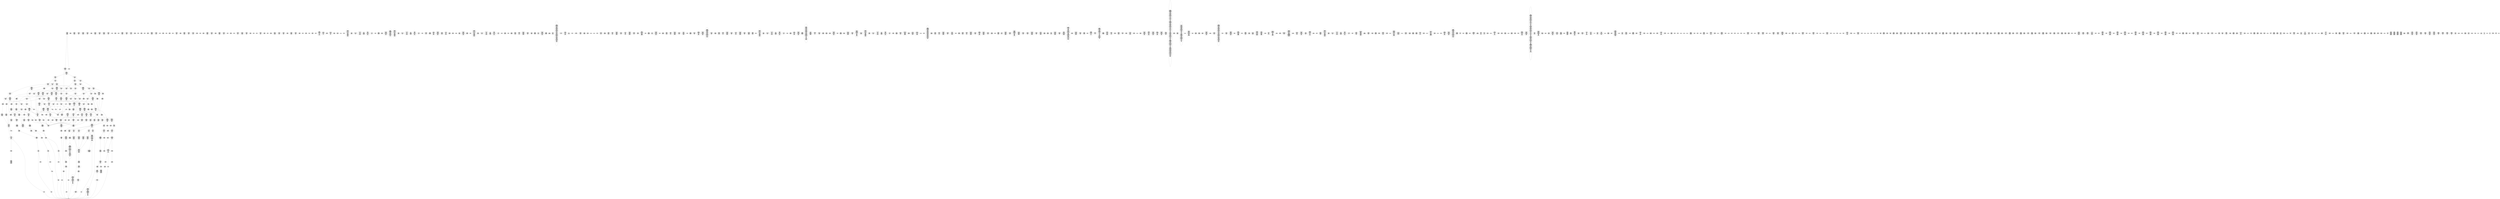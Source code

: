 /* Generated by GvGen v.1.0 (https://www.github.com/stricaud/gvgen) */

digraph G {
compound=true;
   node1 [label="[anywhere]"];
   node2 [label="# 0x0
PUSHX Data
PUSHX Data
MSTORE
CALLVALUE
ISZERO
PUSHX Data
JUMPI
"];
   node3 [label="# 0xc
PUSHX Data
REVERT
"];
   node4 [label="# 0x10
JUMPDEST
PUSHX LogicData
CALLDATASIZE
LT
PUSHX Data
JUMPI
"];
   node5 [label="# 0x1a
PUSHX Data
CALLDATALOAD
PUSHX BitData
SHR
PUSHX LogicData
GT
PUSHX Data
JUMPI
"];
   node6 [label="# 0x2b
PUSHX LogicData
GT
PUSHX Data
JUMPI
"];
   node7 [label="# 0x36
PUSHX LogicData
GT
PUSHX Data
JUMPI
"];
   node8 [label="# 0x41
PUSHX LogicData
EQ
PUSHX Data
JUMPI
"];
   node9 [label="# 0x4c
PUSHX LogicData
EQ
PUSHX Data
JUMPI
"];
   node10 [label="# 0x57
PUSHX LogicData
EQ
PUSHX Data
JUMPI
"];
   node11 [label="# 0x62
PUSHX LogicData
EQ
PUSHX Data
JUMPI
"];
   node12 [label="# 0x6d
PUSHX LogicData
EQ
PUSHX Data
JUMPI
"];
   node13 [label="# 0x78
PUSHX Data
JUMP
"];
   node14 [label="# 0x7c
JUMPDEST
PUSHX LogicData
EQ
PUSHX Data
JUMPI
"];
   node15 [label="# 0x88
PUSHX LogicData
EQ
PUSHX Data
JUMPI
"];
   node16 [label="# 0x93
PUSHX LogicData
EQ
PUSHX Data
JUMPI
"];
   node17 [label="# 0x9e
PUSHX LogicData
EQ
PUSHX Data
JUMPI
"];
   node18 [label="# 0xa9
PUSHX Data
JUMP
"];
   node19 [label="# 0xad
JUMPDEST
PUSHX LogicData
GT
PUSHX Data
JUMPI
"];
   node20 [label="# 0xb9
PUSHX LogicData
EQ
PUSHX Data
JUMPI
"];
   node21 [label="# 0xc4
PUSHX LogicData
EQ
PUSHX Data
JUMPI
"];
   node22 [label="# 0xcf
PUSHX LogicData
EQ
PUSHX Data
JUMPI
"];
   node23 [label="# 0xda
PUSHX LogicData
EQ
PUSHX Data
JUMPI
"];
   node24 [label="# 0xe5
PUSHX Data
JUMP
"];
   node25 [label="# 0xe9
JUMPDEST
PUSHX LogicData
EQ
PUSHX Data
JUMPI
"];
   node26 [label="# 0xf5
PUSHX LogicData
EQ
PUSHX Data
JUMPI
"];
   node27 [label="# 0x100
PUSHX LogicData
EQ
PUSHX Data
JUMPI
"];
   node28 [label="# 0x10b
PUSHX LogicData
EQ
PUSHX Data
JUMPI
"];
   node29 [label="# 0x116
PUSHX Data
JUMP
"];
   node30 [label="# 0x11a
JUMPDEST
PUSHX LogicData
GT
PUSHX Data
JUMPI
"];
   node31 [label="# 0x126
PUSHX LogicData
GT
PUSHX Data
JUMPI
"];
   node32 [label="# 0x131
PUSHX LogicData
EQ
PUSHX Data
JUMPI
"];
   node33 [label="# 0x13c
PUSHX LogicData
EQ
PUSHX Data
JUMPI
"];
   node34 [label="# 0x147
PUSHX LogicData
EQ
PUSHX Data
JUMPI
"];
   node35 [label="# 0x152
PUSHX LogicData
EQ
PUSHX Data
JUMPI
"];
   node36 [label="# 0x15d
PUSHX LogicData
EQ
PUSHX Data
JUMPI
"];
   node37 [label="# 0x168
PUSHX Data
JUMP
"];
   node38 [label="# 0x16c
JUMPDEST
PUSHX LogicData
EQ
PUSHX Data
JUMPI
"];
   node39 [label="# 0x178
PUSHX LogicData
EQ
PUSHX Data
JUMPI
"];
   node40 [label="# 0x183
PUSHX LogicData
EQ
PUSHX Data
JUMPI
"];
   node41 [label="# 0x18e
PUSHX LogicData
EQ
PUSHX Data
JUMPI
"];
   node42 [label="# 0x199
PUSHX Data
JUMP
"];
   node43 [label="# 0x19d
JUMPDEST
PUSHX LogicData
GT
PUSHX Data
JUMPI
"];
   node44 [label="# 0x1a9
PUSHX LogicData
EQ
PUSHX Data
JUMPI
"];
   node45 [label="# 0x1b4
PUSHX LogicData
EQ
PUSHX Data
JUMPI
"];
   node46 [label="# 0x1bf
PUSHX LogicData
EQ
PUSHX Data
JUMPI
"];
   node47 [label="# 0x1ca
PUSHX LogicData
EQ
PUSHX Data
JUMPI
"];
   node48 [label="# 0x1d5
PUSHX Data
JUMP
"];
   node49 [label="# 0x1d9
JUMPDEST
PUSHX LogicData
EQ
PUSHX Data
JUMPI
"];
   node50 [label="# 0x1e5
PUSHX LogicData
EQ
PUSHX Data
JUMPI
"];
   node51 [label="# 0x1f0
PUSHX LogicData
EQ
PUSHX Data
JUMPI
"];
   node52 [label="# 0x1fb
PUSHX LogicData
EQ
PUSHX Data
JUMPI
"];
   node53 [label="# 0x206
JUMPDEST
PUSHX Data
REVERT
"];
   node54 [label="# 0x20b
JUMPDEST
PUSHX Data
PUSHX ArithData
CALLDATASIZE
SUB
ADD
PUSHX Data
PUSHX Data
JUMP
"];
   node55 [label="# 0x220
JUMPDEST
PUSHX Data
JUMP
"];
   node56 [label="# 0x225
JUMPDEST
PUSHX MemData
MLOAD
PUSHX Data
PUSHX Data
JUMP
"];
   node57 [label="# 0x232
JUMPDEST
PUSHX MemData
MLOAD
SUB
RETURN
"];
   node58 [label="# 0x23b
JUMPDEST
PUSHX Data
PUSHX Data
JUMP
"];
   node59 [label="# 0x243
JUMPDEST
PUSHX MemData
MLOAD
PUSHX Data
PUSHX Data
JUMP
"];
   node60 [label="# 0x250
JUMPDEST
PUSHX MemData
MLOAD
SUB
RETURN
"];
   node61 [label="# 0x259
JUMPDEST
PUSHX Data
PUSHX ArithData
CALLDATASIZE
SUB
ADD
PUSHX Data
PUSHX Data
JUMP
"];
   node62 [label="# 0x26e
JUMPDEST
PUSHX Data
JUMP
"];
   node63 [label="# 0x273
JUMPDEST
PUSHX MemData
MLOAD
PUSHX Data
PUSHX Data
JUMP
"];
   node64 [label="# 0x280
JUMPDEST
PUSHX MemData
MLOAD
SUB
RETURN
"];
   node65 [label="# 0x289
JUMPDEST
PUSHX Data
PUSHX Data
JUMP
"];
   node66 [label="# 0x291
JUMPDEST
PUSHX MemData
MLOAD
PUSHX Data
PUSHX Data
JUMP
"];
   node67 [label="# 0x29e
JUMPDEST
PUSHX MemData
MLOAD
SUB
RETURN
"];
   node68 [label="# 0x2a7
JUMPDEST
PUSHX Data
PUSHX Data
JUMP
"];
   node69 [label="# 0x2af
JUMPDEST
STOP
"];
   node70 [label="# 0x2b1
JUMPDEST
PUSHX Data
PUSHX ArithData
CALLDATASIZE
SUB
ADD
PUSHX Data
PUSHX Data
JUMP
"];
   node71 [label="# 0x2c6
JUMPDEST
PUSHX Data
JUMP
"];
   node72 [label="# 0x2cb
JUMPDEST
STOP
"];
   node73 [label="# 0x2cd
JUMPDEST
PUSHX Data
PUSHX Data
JUMP
"];
   node74 [label="# 0x2d5
JUMPDEST
PUSHX MemData
MLOAD
PUSHX Data
PUSHX Data
JUMP
"];
   node75 [label="# 0x2e2
JUMPDEST
PUSHX MemData
MLOAD
SUB
RETURN
"];
   node76 [label="# 0x2eb
JUMPDEST
PUSHX Data
PUSHX Data
JUMP
"];
   node77 [label="# 0x2f3
JUMPDEST
PUSHX MemData
MLOAD
PUSHX Data
PUSHX Data
JUMP
"];
   node78 [label="# 0x300
JUMPDEST
PUSHX MemData
MLOAD
SUB
RETURN
"];
   node79 [label="# 0x309
JUMPDEST
PUSHX Data
PUSHX ArithData
CALLDATASIZE
SUB
ADD
PUSHX Data
PUSHX Data
JUMP
"];
   node80 [label="# 0x31e
JUMPDEST
PUSHX Data
JUMP
"];
   node81 [label="# 0x323
JUMPDEST
STOP
"];
   node82 [label="# 0x325
JUMPDEST
PUSHX Data
PUSHX ArithData
CALLDATASIZE
SUB
ADD
PUSHX Data
PUSHX Data
JUMP
"];
   node83 [label="# 0x33a
JUMPDEST
PUSHX Data
JUMP
"];
   node84 [label="# 0x33f
JUMPDEST
STOP
"];
   node85 [label="# 0x341
JUMPDEST
PUSHX Data
PUSHX ArithData
CALLDATASIZE
SUB
ADD
PUSHX Data
PUSHX Data
JUMP
"];
   node86 [label="# 0x356
JUMPDEST
PUSHX Data
JUMP
"];
   node87 [label="# 0x35b
JUMPDEST
PUSHX MemData
MLOAD
PUSHX Data
PUSHX Data
JUMP
"];
   node88 [label="# 0x368
JUMPDEST
PUSHX MemData
MLOAD
SUB
RETURN
"];
   node89 [label="# 0x371
JUMPDEST
PUSHX Data
PUSHX Data
JUMP
"];
   node90 [label="# 0x379
JUMPDEST
STOP
"];
   node91 [label="# 0x37b
JUMPDEST
PUSHX Data
PUSHX ArithData
CALLDATASIZE
SUB
ADD
PUSHX Data
PUSHX Data
JUMP
"];
   node92 [label="# 0x390
JUMPDEST
PUSHX Data
JUMP
"];
   node93 [label="# 0x395
JUMPDEST
STOP
"];
   node94 [label="# 0x397
JUMPDEST
PUSHX Data
PUSHX ArithData
CALLDATASIZE
SUB
ADD
PUSHX Data
PUSHX Data
JUMP
"];
   node95 [label="# 0x3ac
JUMPDEST
PUSHX Data
JUMP
"];
   node96 [label="# 0x3b1
JUMPDEST
STOP
"];
   node97 [label="# 0x3b3
JUMPDEST
PUSHX Data
PUSHX Data
JUMP
"];
   node98 [label="# 0x3bb
JUMPDEST
PUSHX MemData
MLOAD
PUSHX Data
PUSHX Data
JUMP
"];
   node99 [label="# 0x3c8
JUMPDEST
PUSHX MemData
MLOAD
SUB
RETURN
"];
   node100 [label="# 0x3d1
JUMPDEST
PUSHX Data
PUSHX ArithData
CALLDATASIZE
SUB
ADD
PUSHX Data
PUSHX Data
JUMP
"];
   node101 [label="# 0x3e6
JUMPDEST
PUSHX Data
JUMP
"];
   node102 [label="# 0x3eb
JUMPDEST
PUSHX MemData
MLOAD
PUSHX Data
PUSHX Data
JUMP
"];
   node103 [label="# 0x3f8
JUMPDEST
PUSHX MemData
MLOAD
SUB
RETURN
"];
   node104 [label="# 0x401
JUMPDEST
PUSHX Data
PUSHX Data
JUMP
"];
   node105 [label="# 0x409
JUMPDEST
PUSHX MemData
MLOAD
PUSHX Data
PUSHX Data
JUMP
"];
   node106 [label="# 0x416
JUMPDEST
PUSHX MemData
MLOAD
SUB
RETURN
"];
   node107 [label="# 0x41f
JUMPDEST
PUSHX Data
PUSHX ArithData
CALLDATASIZE
SUB
ADD
PUSHX Data
PUSHX Data
JUMP
"];
   node108 [label="# 0x434
JUMPDEST
PUSHX Data
JUMP
"];
   node109 [label="# 0x439
JUMPDEST
STOP
"];
   node110 [label="# 0x43b
JUMPDEST
PUSHX Data
PUSHX ArithData
CALLDATASIZE
SUB
ADD
PUSHX Data
PUSHX Data
JUMP
"];
   node111 [label="# 0x450
JUMPDEST
PUSHX Data
JUMP
"];
   node112 [label="# 0x455
JUMPDEST
PUSHX MemData
MLOAD
PUSHX Data
PUSHX Data
JUMP
"];
   node113 [label="# 0x462
JUMPDEST
PUSHX MemData
MLOAD
SUB
RETURN
"];
   node114 [label="# 0x46b
JUMPDEST
PUSHX Data
PUSHX ArithData
CALLDATASIZE
SUB
ADD
PUSHX Data
PUSHX Data
JUMP
"];
   node115 [label="# 0x480
JUMPDEST
PUSHX Data
JUMP
"];
   node116 [label="# 0x485
JUMPDEST
PUSHX MemData
MLOAD
PUSHX Data
PUSHX Data
JUMP
"];
   node117 [label="# 0x492
JUMPDEST
PUSHX MemData
MLOAD
SUB
RETURN
"];
   node118 [label="# 0x49b
JUMPDEST
PUSHX Data
PUSHX Data
JUMP
"];
   node119 [label="# 0x4a3
JUMPDEST
STOP
"];
   node120 [label="# 0x4a5
JUMPDEST
PUSHX Data
PUSHX ArithData
CALLDATASIZE
SUB
ADD
PUSHX Data
PUSHX Data
JUMP
"];
   node121 [label="# 0x4ba
JUMPDEST
PUSHX Data
JUMP
"];
   node122 [label="# 0x4bf
JUMPDEST
STOP
"];
   node123 [label="# 0x4c1
JUMPDEST
PUSHX Data
PUSHX Data
JUMP
"];
   node124 [label="# 0x4c9
JUMPDEST
PUSHX MemData
MLOAD
PUSHX Data
PUSHX Data
JUMP
"];
   node125 [label="# 0x4d6
JUMPDEST
PUSHX MemData
MLOAD
SUB
RETURN
"];
   node126 [label="# 0x4df
JUMPDEST
PUSHX Data
PUSHX Data
JUMP
"];
   node127 [label="# 0x4e7
JUMPDEST
PUSHX MemData
MLOAD
PUSHX Data
PUSHX Data
JUMP
"];
   node128 [label="# 0x4f4
JUMPDEST
PUSHX MemData
MLOAD
SUB
RETURN
"];
   node129 [label="# 0x4fd
JUMPDEST
PUSHX Data
PUSHX ArithData
CALLDATASIZE
SUB
ADD
PUSHX Data
PUSHX Data
JUMP
"];
   node130 [label="# 0x512
JUMPDEST
PUSHX Data
JUMP
"];
   node131 [label="# 0x517
JUMPDEST
STOP
"];
   node132 [label="# 0x519
JUMPDEST
PUSHX Data
PUSHX Data
JUMP
"];
   node133 [label="# 0x521
JUMPDEST
STOP
"];
   node134 [label="# 0x523
JUMPDEST
PUSHX Data
PUSHX Data
JUMP
"];
   node135 [label="# 0x52b
JUMPDEST
PUSHX MemData
MLOAD
PUSHX Data
PUSHX Data
JUMP
"];
   node136 [label="# 0x538
JUMPDEST
PUSHX MemData
MLOAD
SUB
RETURN
"];
   node137 [label="# 0x541
JUMPDEST
PUSHX Data
PUSHX ArithData
CALLDATASIZE
SUB
ADD
PUSHX Data
PUSHX Data
JUMP
"];
   node138 [label="# 0x556
JUMPDEST
PUSHX Data
JUMP
"];
   node139 [label="# 0x55b
JUMPDEST
STOP
"];
   node140 [label="# 0x55d
JUMPDEST
PUSHX Data
PUSHX ArithData
CALLDATASIZE
SUB
ADD
PUSHX Data
PUSHX Data
JUMP
"];
   node141 [label="# 0x572
JUMPDEST
PUSHX Data
JUMP
"];
   node142 [label="# 0x577
JUMPDEST
PUSHX MemData
MLOAD
PUSHX Data
PUSHX Data
JUMP
"];
   node143 [label="# 0x584
JUMPDEST
PUSHX MemData
MLOAD
SUB
RETURN
"];
   node144 [label="# 0x58d
JUMPDEST
PUSHX Data
PUSHX Data
JUMP
"];
   node145 [label="# 0x595
JUMPDEST
PUSHX MemData
MLOAD
PUSHX Data
PUSHX Data
JUMP
"];
   node146 [label="# 0x5a2
JUMPDEST
PUSHX MemData
MLOAD
SUB
RETURN
"];
   node147 [label="# 0x5ab
JUMPDEST
PUSHX Data
PUSHX ArithData
CALLDATASIZE
SUB
ADD
PUSHX Data
PUSHX Data
JUMP
"];
   node148 [label="# 0x5c0
JUMPDEST
PUSHX Data
JUMP
"];
   node149 [label="# 0x5c5
JUMPDEST
PUSHX MemData
MLOAD
PUSHX Data
PUSHX Data
JUMP
"];
   node150 [label="# 0x5d2
JUMPDEST
PUSHX MemData
MLOAD
SUB
RETURN
"];
   node151 [label="# 0x5db
JUMPDEST
PUSHX Data
PUSHX ArithData
CALLDATASIZE
SUB
ADD
PUSHX Data
PUSHX Data
JUMP
"];
   node152 [label="# 0x5f0
JUMPDEST
PUSHX Data
JUMP
"];
   node153 [label="# 0x5f5
JUMPDEST
STOP
"];
   node154 [label="# 0x5f7
JUMPDEST
PUSHX Data
PUSHX ArithData
CALLDATASIZE
SUB
ADD
PUSHX Data
PUSHX Data
JUMP
"];
   node155 [label="# 0x60c
JUMPDEST
PUSHX Data
JUMP
"];
   node156 [label="# 0x611
JUMPDEST
STOP
"];
   node157 [label="# 0x613
JUMPDEST
PUSHX Data
PUSHX ArithData
CALLDATASIZE
SUB
ADD
PUSHX Data
PUSHX Data
JUMP
"];
   node158 [label="# 0x628
JUMPDEST
PUSHX Data
JUMP
"];
   node159 [label="# 0x62d
JUMPDEST
STOP
"];
   node160 [label="# 0x62f
JUMPDEST
PUSHX Data
PUSHX BitData
PUSHX BitData
NOT
AND
PUSHX BitData
NOT
AND
EQ
PUSHX Data
JUMPI
"];
   node161 [label="# 0x698
PUSHX BitData
PUSHX BitData
NOT
AND
PUSHX BitData
NOT
AND
EQ
"];
   node162 [label="# 0x6fa
JUMPDEST
PUSHX Data
JUMPI
"];
   node163 [label="# 0x700
PUSHX BitData
PUSHX BitData
NOT
AND
PUSHX BitData
NOT
AND
EQ
"];
   node164 [label="# 0x762
JUMPDEST
PUSHX Data
JUMPI
"];
   node165 [label="# 0x768
PUSHX Data
PUSHX Data
JUMP
"];
   node166 [label="# 0x771
JUMPDEST
"];
   node167 [label="# 0x772
JUMPDEST
JUMP
"];
   node168 [label="# 0x779
JUMPDEST
PUSHX Data
PUSHX StorData
SLOAD
PUSHX Data
PUSHX Data
JUMP
"];
   node169 [label="# 0x788
JUMPDEST
PUSHX ArithData
ADD
PUSHX ArithData
DIV
MUL
PUSHX ArithData
ADD
PUSHX MemData
MLOAD
ADD
PUSHX Data
MSTORE
MSTORE
PUSHX ArithData
ADD
SLOAD
PUSHX Data
PUSHX Data
JUMP
"];
   node170 [label="# 0x7b4
JUMPDEST
ISZERO
PUSHX Data
JUMPI
"];
   node171 [label="# 0x7bb
PUSHX LogicData
LT
PUSHX Data
JUMPI
"];
   node172 [label="# 0x7c3
PUSHX ArithData
SLOAD
DIV
MUL
MSTORE
PUSHX ArithData
ADD
PUSHX Data
JUMP
"];
   node173 [label="# 0x7d6
JUMPDEST
ADD
PUSHX Data
MSTORE
PUSHX Data
PUSHX Data
SHA3
"];
   node174 [label="# 0x7e4
JUMPDEST
SLOAD
MSTORE
PUSHX ArithData
ADD
PUSHX ArithData
ADD
GT
PUSHX Data
JUMPI
"];
   node175 [label="# 0x7f8
SUB
PUSHX BitData
AND
ADD
"];
   node176 [label="# 0x801
JUMPDEST
JUMP
"];
   node177 [label="# 0x80b
JUMPDEST
PUSHX Data
PUSHX Data
PUSHX Data
JUMP
"];
   node178 [label="# 0x816
JUMPDEST
PUSHX Data
JUMPI
"];
   node179 [label="# 0x81b
PUSHX MemData
MLOAD
PUSHX Data
MSTORE
PUSHX ArithData
ADD
PUSHX MemData
MLOAD
SUB
REVERT
"];
   node180 [label="# 0x84c
JUMPDEST
PUSHX Data
PUSHX ArithData
MSTORE
PUSHX ArithData
ADD
MSTORE
PUSHX ArithData
ADD
PUSHX Data
SHA3
PUSHX ArithData
SLOAD
PUSHX ArithData
EXP
DIV
PUSHX BitData
AND
JUMP
"];
   node181 [label="# 0x887
JUMPDEST
PUSHX StorData
SLOAD
PUSHX Data
PUSHX Data
JUMP
"];
   node182 [label="# 0x894
JUMPDEST
PUSHX ArithData
ADD
PUSHX ArithData
DIV
MUL
PUSHX ArithData
ADD
PUSHX MemData
MLOAD
ADD
PUSHX Data
MSTORE
MSTORE
PUSHX ArithData
ADD
SLOAD
PUSHX Data
PUSHX Data
JUMP
"];
   node183 [label="# 0x8c0
JUMPDEST
ISZERO
PUSHX Data
JUMPI
"];
   node184 [label="# 0x8c7
PUSHX LogicData
LT
PUSHX Data
JUMPI
"];
   node185 [label="# 0x8cf
PUSHX ArithData
SLOAD
DIV
MUL
MSTORE
PUSHX ArithData
ADD
PUSHX Data
JUMP
"];
   node186 [label="# 0x8e2
JUMPDEST
ADD
PUSHX Data
MSTORE
PUSHX Data
PUSHX Data
SHA3
"];
   node187 [label="# 0x8f0
JUMPDEST
SLOAD
MSTORE
PUSHX ArithData
ADD
PUSHX ArithData
ADD
GT
PUSHX Data
JUMPI
"];
   node188 [label="# 0x904
SUB
PUSHX BitData
AND
ADD
"];
   node189 [label="# 0x90d
JUMPDEST
JUMP
"];
   node190 [label="# 0x915
JUMPDEST
PUSHX Data
PUSHX Data
JUMP
"];
   node191 [label="# 0x91d
JUMPDEST
PUSHX BitData
AND
PUSHX Data
PUSHX Data
JUMP
"];
   node192 [label="# 0x93b
JUMPDEST
PUSHX BitData
AND
EQ
PUSHX Data
JUMPI
"];
   node193 [label="# 0x957
PUSHX MemData
MLOAD
PUSHX Data
MSTORE
PUSHX ArithData
ADD
PUSHX Data
PUSHX Data
JUMP
"];
   node194 [label="# 0x988
JUMPDEST
PUSHX MemData
MLOAD
SUB
REVERT
"];
   node195 [label="# 0x991
JUMPDEST
PUSHX StorData
PUSHX ArithData
SLOAD
PUSHX ArithData
EXP
DIV
PUSHX BitData
AND
ISZERO
PUSHX StorData
PUSHX ArithData
PUSHX ArithData
EXP
SLOAD
PUSHX ArithData
MUL
NOT
AND
ISZERO
ISZERO
MUL
OR
SSTORE
JUMP
"];
   node196 [label="# 0x9bd
JUMPDEST
PUSHX Data
PUSHX Data
PUSHX Data
JUMP
"];
   node197 [label="# 0x9c8
JUMPDEST
PUSHX BitData
AND
PUSHX BitData
AND
EQ
ISZERO
PUSHX Data
JUMPI
"];
   node198 [label="# 0x9ff
PUSHX MemData
MLOAD
PUSHX Data
MSTORE
PUSHX ArithData
ADD
PUSHX MemData
MLOAD
SUB
REVERT
"];
   node199 [label="# 0xa30
JUMPDEST
PUSHX BitData
AND
PUSHX Data
PUSHX Data
JUMP
"];
   node200 [label="# 0xa4f
JUMPDEST
PUSHX BitData
AND
EQ
ISZERO
ISZERO
PUSHX Data
JUMPI
"];
   node201 [label="# 0xa6e
PUSHX Data
PUSHX Data
PUSHX Data
JUMP
"];
   node202 [label="# 0xa7a
JUMPDEST
PUSHX Data
JUMP
"];
   node203 [label="# 0xa7f
JUMPDEST
ISZERO
"];
   node204 [label="# 0xa81
JUMPDEST
ISZERO
PUSHX Data
JUMPI
"];
   node205 [label="# 0xa87
PUSHX MemData
MLOAD
PUSHX Data
MSTORE
PUSHX ArithData
ADD
PUSHX MemData
MLOAD
SUB
REVERT
"];
   node206 [label="# 0xab8
JUMPDEST
PUSHX Data
PUSHX Data
JUMP
"];
   node207 [label="# 0xac3
JUMPDEST
JUMP
"];
   node208 [label="# 0xac8
JUMPDEST
PUSHX StorData
SLOAD
PUSHX Data
PUSHX Data
JUMP
"];
   node209 [label="# 0xad5
JUMPDEST
PUSHX ArithData
ADD
PUSHX ArithData
DIV
MUL
PUSHX ArithData
ADD
PUSHX MemData
MLOAD
ADD
PUSHX Data
MSTORE
MSTORE
PUSHX ArithData
ADD
SLOAD
PUSHX Data
PUSHX Data
JUMP
"];
   node210 [label="# 0xb01
JUMPDEST
ISZERO
PUSHX Data
JUMPI
"];
   node211 [label="# 0xb08
PUSHX LogicData
LT
PUSHX Data
JUMPI
"];
   node212 [label="# 0xb10
PUSHX ArithData
SLOAD
DIV
MUL
MSTORE
PUSHX ArithData
ADD
PUSHX Data
JUMP
"];
   node213 [label="# 0xb23
JUMPDEST
ADD
PUSHX Data
MSTORE
PUSHX Data
PUSHX Data
SHA3
"];
   node214 [label="# 0xb31
JUMPDEST
SLOAD
MSTORE
PUSHX ArithData
ADD
PUSHX ArithData
ADD
GT
PUSHX Data
JUMPI
"];
   node215 [label="# 0xb45
SUB
PUSHX BitData
AND
ADD
"];
   node216 [label="# 0xb4e
JUMPDEST
JUMP
"];
   node217 [label="# 0xb56
JUMPDEST
PUSHX StorData
SLOAD
JUMP
"];
   node218 [label="# 0xb5f
JUMPDEST
PUSHX Data
PUSHX Data
JUMP
"];
   node219 [label="# 0xb6a
JUMPDEST
JUMP
"];
   node220 [label="# 0xb6f
JUMPDEST
PUSHX Data
PUSHX Data
JUMP
"];
   node221 [label="# 0xb77
JUMPDEST
PUSHX BitData
AND
PUSHX Data
PUSHX Data
JUMP
"];
   node222 [label="# 0xb95
JUMPDEST
PUSHX BitData
AND
EQ
PUSHX Data
JUMPI
"];
   node223 [label="# 0xbb1
PUSHX MemData
MLOAD
PUSHX Data
MSTORE
PUSHX ArithData
ADD
PUSHX Data
PUSHX Data
JUMP
"];
   node224 [label="# 0xbe2
JUMPDEST
PUSHX MemData
MLOAD
SUB
REVERT
"];
   node225 [label="# 0xbeb
JUMPDEST
PUSHX Data
SSTORE
JUMP
"];
   node226 [label="# 0xbf5
JUMPDEST
PUSHX Data
PUSHX Data
PUSHX Data
JUMP
"];
   node227 [label="# 0xc00
JUMPDEST
LT
PUSHX Data
JUMPI
"];
   node228 [label="# 0xc07
PUSHX MemData
MLOAD
PUSHX Data
MSTORE
PUSHX ArithData
ADD
PUSHX MemData
MLOAD
SUB
REVERT
"];
   node229 [label="# 0xc38
JUMPDEST
PUSHX Data
PUSHX Data
PUSHX Data
JUMP
"];
   node230 [label="# 0xc42
JUMPDEST
PUSHX Data
PUSHX Data
"];
   node231 [label="# 0xc4a
JUMPDEST
LT
ISZERO
PUSHX Data
JUMPI
"];
   node232 [label="# 0xc53
PUSHX Data
PUSHX Data
PUSHX ArithData
MSTORE
PUSHX ArithData
ADD
MSTORE
PUSHX ArithData
ADD
PUSHX Data
SHA3
PUSHX MemData
MLOAD
PUSHX ArithData
ADD
PUSHX Data
MSTORE
PUSHX ArithData
ADD
PUSHX ArithData
SLOAD
PUSHX ArithData
EXP
DIV
PUSHX BitData
AND
PUSHX BitData
AND
PUSHX BitData
AND
MSTORE
PUSHX ArithData
ADD
PUSHX ArithData
ADD
PUSHX ArithData
SLOAD
PUSHX ArithData
EXP
DIV
PUSHX BitData
AND
PUSHX BitData
AND
PUSHX BitData
AND
MSTORE
PUSHX BitData
PUSHX BitData
AND
PUSHX ArithData
ADD
MLOAD
PUSHX BitData
AND
EQ
PUSHX Data
JUMPI
"];
   node233 [label="# 0xd35
PUSHX ArithData
ADD
MLOAD
"];
   node234 [label="# 0xd3c
JUMPDEST
PUSHX BitData
AND
PUSHX BitData
AND
EQ
ISZERO
PUSHX Data
JUMPI
"];
   node235 [label="# 0xd71
EQ
ISZERO
PUSHX Data
JUMPI
"];
   node236 [label="# 0xd79
PUSHX Data
JUMP
"];
   node237 [label="# 0xd85
JUMPDEST
PUSHX ArithData
ADD
"];
   node238 [label="# 0xd8e
JUMPDEST
PUSHX ArithData
ADD
PUSHX Data
JUMP
"];
   node239 [label="# 0xd9c
JUMPDEST
PUSHX Data
PUSHX Data
JUMPI
"];
   node240 [label="# 0xda4
PUSHX Data
PUSHX Data
JUMP
"];
   node241 [label="# 0xdab
JUMPDEST
"];
   node242 [label="# 0xdac
JUMPDEST
"];
   node243 [label="# 0xdb0
JUMPDEST
JUMP
"];
   node244 [label="# 0xdb6
JUMPDEST
PUSHX Data
PUSHX Data
JUMP
"];
   node245 [label="# 0xdbe
JUMPDEST
PUSHX BitData
AND
PUSHX Data
PUSHX Data
JUMP
"];
   node246 [label="# 0xddc
JUMPDEST
PUSHX BitData
AND
EQ
PUSHX Data
JUMPI
"];
   node247 [label="# 0xdf8
PUSHX MemData
MLOAD
PUSHX Data
MSTORE
PUSHX ArithData
ADD
PUSHX Data
PUSHX Data
JUMP
"];
   node248 [label="# 0xe29
JUMPDEST
PUSHX MemData
MLOAD
SUB
REVERT
"];
   node249 [label="# 0xe32
JUMPDEST
PUSHX Data
SELFBALANCE
CALLER
PUSHX BitData
AND
PUSHX ArithData
ISZERO
MUL
PUSHX MemData
MLOAD
PUSHX Data
PUSHX MemData
MLOAD
SUB
CALL
ISZERO
ISZERO
PUSHX Data
JUMPI
"];
   node250 [label="# 0xe74
RETURNDATASIZE
PUSHX Data
RETURNDATACOPY
RETURNDATASIZE
PUSHX Data
REVERT
"];
   node251 [label="# 0xe7d
JUMPDEST
JUMP
"];
   node252 [label="# 0xe81
JUMPDEST
PUSHX Data
PUSHX Data
JUMP
"];
   node253 [label="# 0xe89
JUMPDEST
PUSHX BitData
AND
PUSHX Data
PUSHX Data
JUMP
"];
   node254 [label="# 0xea7
JUMPDEST
PUSHX BitData
AND
EQ
PUSHX Data
JUMPI
"];
   node255 [label="# 0xec3
PUSHX MemData
MLOAD
PUSHX Data
MSTORE
PUSHX ArithData
ADD
PUSHX Data
PUSHX Data
JUMP
"];
   node256 [label="# 0xef4
JUMPDEST
PUSHX MemData
MLOAD
SUB
REVERT
"];
   node257 [label="# 0xefd
JUMPDEST
PUSHX StorData
SLOAD
GT
ISZERO
PUSHX Data
JUMPI
"];
   node258 [label="# 0xf08
PUSHX MemData
MLOAD
PUSHX Data
MSTORE
PUSHX ArithData
ADD
PUSHX Data
PUSHX Data
JUMP
"];
   node259 [label="# 0xf39
JUMPDEST
PUSHX MemData
MLOAD
SUB
REVERT
"];
   node260 [label="# 0xf42
JUMPDEST
PUSHX Data
SSTORE
JUMP
"];
   node261 [label="# 0xf4c
JUMPDEST
PUSHX Data
PUSHX MemData
MLOAD
PUSHX ArithData
ADD
PUSHX Data
MSTORE
PUSHX Data
MSTORE
PUSHX Data
JUMP
"];
   node262 [label="# 0xf67
JUMPDEST
JUMP
"];
   node263 [label="# 0xf6c
JUMPDEST
PUSHX StorData
SLOAD
JUMP
"];
   node264 [label="# 0xf72
JUMPDEST
PUSHX Data
PUSHX Data
PUSHX Data
JUMP
"];
   node265 [label="# 0xf7c
JUMPDEST
LT
PUSHX Data
JUMPI
"];
   node266 [label="# 0xf83
PUSHX MemData
MLOAD
PUSHX Data
MSTORE
PUSHX ArithData
ADD
PUSHX MemData
MLOAD
SUB
REVERT
"];
   node267 [label="# 0xfb4
JUMPDEST
JUMP
"];
   node268 [label="# 0xfbc
JUMPDEST
PUSHX StorData
PUSHX ArithData
SLOAD
PUSHX ArithData
EXP
DIV
PUSHX BitData
AND
JUMP
"];
   node269 [label="# 0xfcf
JUMPDEST
PUSHX Data
PUSHX Data
JUMP
"];
   node270 [label="# 0xfd7
JUMPDEST
PUSHX BitData
AND
PUSHX Data
PUSHX Data
JUMP
"];
   node271 [label="# 0xff5
JUMPDEST
PUSHX BitData
AND
EQ
PUSHX Data
JUMPI
"];
   node272 [label="# 0x1011
PUSHX MemData
MLOAD
PUSHX Data
MSTORE
PUSHX ArithData
ADD
PUSHX Data
PUSHX Data
JUMP
"];
   node273 [label="# 0x1042
JUMPDEST
PUSHX MemData
MLOAD
SUB
REVERT
"];
   node274 [label="# 0x104b
JUMPDEST
PUSHX Data
MLOAD
PUSHX ArithData
ADD
PUSHX Data
PUSHX Data
JUMP
"];
   node275 [label="# 0x1061
JUMPDEST
JUMP
"];
   node276 [label="# 0x1065
JUMPDEST
PUSHX Data
PUSHX Data
PUSHX Data
JUMP
"];
   node277 [label="# 0x1070
JUMPDEST
PUSHX ArithData
ADD
MLOAD
JUMP
"];
   node278 [label="# 0x107b
JUMPDEST
PUSHX BitData
PUSHX BitData
AND
PUSHX BitData
AND
EQ
ISZERO
PUSHX Data
JUMPI
"];
   node279 [label="# 0x10b2
PUSHX MemData
MLOAD
PUSHX Data
MSTORE
PUSHX ArithData
ADD
PUSHX MemData
MLOAD
SUB
REVERT
"];
   node280 [label="# 0x10e3
JUMPDEST
PUSHX Data
PUSHX ArithData
PUSHX BitData
AND
PUSHX BitData
AND
MSTORE
PUSHX ArithData
ADD
MSTORE
PUSHX ArithData
ADD
PUSHX Data
SHA3
PUSHX ArithData
ADD
PUSHX ArithData
SLOAD
PUSHX ArithData
EXP
DIV
PUSHX BitData
AND
PUSHX BitData
AND
JUMP
"];
   node281 [label="# 0x115b
JUMPDEST
PUSHX Data
PUSHX Data
JUMP
"];
   node282 [label="# 0x1163
JUMPDEST
PUSHX BitData
AND
PUSHX Data
PUSHX Data
JUMP
"];
   node283 [label="# 0x1181
JUMPDEST
PUSHX BitData
AND
EQ
PUSHX Data
JUMPI
"];
   node284 [label="# 0x119d
PUSHX MemData
MLOAD
PUSHX Data
MSTORE
PUSHX ArithData
ADD
PUSHX Data
PUSHX Data
JUMP
"];
   node285 [label="# 0x11ce
JUMPDEST
PUSHX MemData
MLOAD
SUB
REVERT
"];
   node286 [label="# 0x11d7
JUMPDEST
PUSHX Data
PUSHX Data
PUSHX Data
JUMP
"];
   node287 [label="# 0x11e1
JUMPDEST
JUMP
"];
   node288 [label="# 0x11e3
JUMPDEST
PUSHX Data
PUSHX Data
JUMP
"];
   node289 [label="# 0x11eb
JUMPDEST
PUSHX BitData
AND
PUSHX Data
PUSHX Data
JUMP
"];
   node290 [label="# 0x1209
JUMPDEST
PUSHX BitData
AND
EQ
PUSHX Data
JUMPI
"];
   node291 [label="# 0x1225
PUSHX MemData
MLOAD
PUSHX Data
MSTORE
PUSHX ArithData
ADD
PUSHX Data
PUSHX Data
JUMP
"];
   node292 [label="# 0x1256
JUMPDEST
PUSHX MemData
MLOAD
SUB
REVERT
"];
   node293 [label="# 0x125f
JUMPDEST
PUSHX StorData
SLOAD
GT
ISZERO
PUSHX Data
JUMPI
"];
   node294 [label="# 0x126a
PUSHX MemData
MLOAD
PUSHX Data
MSTORE
PUSHX ArithData
ADD
PUSHX Data
PUSHX Data
JUMP
"];
   node295 [label="# 0x129b
JUMPDEST
PUSHX MemData
MLOAD
SUB
REVERT
"];
   node296 [label="# 0x12a4
JUMPDEST
PUSHX StorData
PUSHX Data
SLOAD
PUSHX Data
PUSHX Data
JUMP
"];
   node297 [label="# 0x12b6
JUMPDEST
SSTORE
PUSHX Data
CALLER
PUSHX Data
JUMP
"];
   node298 [label="# 0x12c7
JUMPDEST
JUMP
"];
   node299 [label="# 0x12ca
JUMPDEST
PUSHX Data
PUSHX StorData
PUSHX ArithData
SLOAD
PUSHX ArithData
EXP
DIV
PUSHX BitData
AND
JUMP
"];
   node300 [label="# 0x12f4
JUMPDEST
PUSHX Data
PUSHX StorData
SLOAD
PUSHX Data
PUSHX Data
JUMP
"];
   node301 [label="# 0x1303
JUMPDEST
PUSHX ArithData
ADD
PUSHX ArithData
DIV
MUL
PUSHX ArithData
ADD
PUSHX MemData
MLOAD
ADD
PUSHX Data
MSTORE
MSTORE
PUSHX ArithData
ADD
SLOAD
PUSHX Data
PUSHX Data
JUMP
"];
   node302 [label="# 0x132f
JUMPDEST
ISZERO
PUSHX Data
JUMPI
"];
   node303 [label="# 0x1336
PUSHX LogicData
LT
PUSHX Data
JUMPI
"];
   node304 [label="# 0x133e
PUSHX ArithData
SLOAD
DIV
MUL
MSTORE
PUSHX ArithData
ADD
PUSHX Data
JUMP
"];
   node305 [label="# 0x1351
JUMPDEST
ADD
PUSHX Data
MSTORE
PUSHX Data
PUSHX Data
SHA3
"];
   node306 [label="# 0x135f
JUMPDEST
SLOAD
MSTORE
PUSHX ArithData
ADD
PUSHX ArithData
ADD
GT
PUSHX Data
JUMPI
"];
   node307 [label="# 0x1373
SUB
PUSHX BitData
AND
ADD
"];
   node308 [label="# 0x137c
JUMPDEST
JUMP
"];
   node309 [label="# 0x1386
JUMPDEST
PUSHX Data
PUSHX Data
JUMP
"];
   node310 [label="# 0x138e
JUMPDEST
PUSHX BitData
AND
PUSHX BitData
AND
EQ
ISZERO
PUSHX Data
JUMPI
"];
   node311 [label="# 0x13c2
PUSHX MemData
MLOAD
PUSHX Data
MSTORE
PUSHX ArithData
ADD
PUSHX MemData
MLOAD
SUB
REVERT
"];
   node312 [label="# 0x13f3
JUMPDEST
PUSHX Data
PUSHX Data
PUSHX Data
PUSHX Data
JUMP
"];
   node313 [label="# 0x1400
JUMPDEST
PUSHX BitData
AND
PUSHX BitData
AND
MSTORE
PUSHX ArithData
ADD
MSTORE
PUSHX ArithData
ADD
PUSHX Data
SHA3
PUSHX ArithData
PUSHX BitData
AND
PUSHX BitData
AND
MSTORE
PUSHX ArithData
ADD
MSTORE
PUSHX ArithData
ADD
PUSHX Data
SHA3
PUSHX ArithData
PUSHX ArithData
EXP
SLOAD
PUSHX ArithData
MUL
NOT
AND
ISZERO
ISZERO
MUL
OR
SSTORE
PUSHX BitData
AND
PUSHX Data
PUSHX Data
JUMP
"];
   node314 [label="# 0x14ad
JUMPDEST
PUSHX BitData
AND
PUSHX Data
PUSHX MemData
MLOAD
PUSHX Data
PUSHX Data
JUMP
"];
   node315 [label="# 0x14f2
JUMPDEST
PUSHX MemData
MLOAD
SUB
LOGX
JUMP
"];
   node316 [label="# 0x14fe
JUMPDEST
PUSHX Data
PUSHX Data
JUMP
"];
   node317 [label="# 0x1506
JUMPDEST
PUSHX BitData
AND
PUSHX Data
PUSHX Data
JUMP
"];
   node318 [label="# 0x1524
JUMPDEST
PUSHX BitData
AND
EQ
PUSHX Data
JUMPI
"];
   node319 [label="# 0x1540
PUSHX MemData
MLOAD
PUSHX Data
MSTORE
PUSHX ArithData
ADD
PUSHX Data
PUSHX Data
JUMP
"];
   node320 [label="# 0x1571
JUMPDEST
PUSHX MemData
MLOAD
SUB
REVERT
"];
   node321 [label="# 0x157a
JUMPDEST
PUSHX StorData
PUSHX ArithData
SLOAD
PUSHX ArithData
EXP
DIV
PUSHX BitData
AND
ISZERO
PUSHX StorData
PUSHX ArithData
PUSHX ArithData
EXP
SLOAD
PUSHX ArithData
MUL
NOT
AND
ISZERO
ISZERO
MUL
OR
SSTORE
JUMP
"];
   node322 [label="# 0x15a6
JUMPDEST
PUSHX StorData
PUSHX ArithData
SLOAD
PUSHX ArithData
EXP
DIV
PUSHX BitData
AND
JUMP
"];
   node323 [label="# 0x15b9
JUMPDEST
PUSHX Data
PUSHX Data
JUMP
"];
   node324 [label="# 0x15c4
JUMPDEST
PUSHX Data
PUSHX Data
JUMP
"];
   node325 [label="# 0x15d0
JUMPDEST
PUSHX Data
JUMPI
"];
   node326 [label="# 0x15d5
PUSHX MemData
MLOAD
PUSHX Data
MSTORE
PUSHX ArithData
ADD
PUSHX MemData
MLOAD
SUB
REVERT
"];
   node327 [label="# 0x1606
JUMPDEST
JUMP
"];
   node328 [label="# 0x160c
JUMPDEST
PUSHX Data
PUSHX Data
PUSHX Data
JUMP
"];
   node329 [label="# 0x1617
JUMPDEST
PUSHX Data
JUMPI
"];
   node330 [label="# 0x161c
PUSHX MemData
MLOAD
PUSHX Data
MSTORE
PUSHX ArithData
ADD
PUSHX Data
PUSHX Data
JUMP
"];
   node331 [label="# 0x164d
JUMPDEST
PUSHX MemData
MLOAD
SUB
REVERT
"];
   node332 [label="# 0x1656
JUMPDEST
PUSHX LogicData
ISZERO
ISZERO
PUSHX StorData
PUSHX ArithData
SLOAD
PUSHX ArithData
EXP
DIV
PUSHX BitData
AND
ISZERO
ISZERO
EQ
ISZERO
PUSHX Data
JUMPI
"];
   node333 [label="# 0x1673
PUSHX StorData
SLOAD
PUSHX Data
PUSHX Data
JUMP
"];
   node334 [label="# 0x167f
JUMPDEST
PUSHX ArithData
ADD
PUSHX ArithData
DIV
MUL
PUSHX ArithData
ADD
PUSHX MemData
MLOAD
ADD
PUSHX Data
MSTORE
MSTORE
PUSHX ArithData
ADD
SLOAD
PUSHX Data
PUSHX Data
JUMP
"];
   node335 [label="# 0x16ab
JUMPDEST
ISZERO
PUSHX Data
JUMPI
"];
   node336 [label="# 0x16b2
PUSHX LogicData
LT
PUSHX Data
JUMPI
"];
   node337 [label="# 0x16ba
PUSHX ArithData
SLOAD
DIV
MUL
MSTORE
PUSHX ArithData
ADD
PUSHX Data
JUMP
"];
   node338 [label="# 0x16cd
JUMPDEST
ADD
PUSHX Data
MSTORE
PUSHX Data
PUSHX Data
SHA3
"];
   node339 [label="# 0x16db
JUMPDEST
SLOAD
MSTORE
PUSHX ArithData
ADD
PUSHX ArithData
ADD
GT
PUSHX Data
JUMPI
"];
   node340 [label="# 0x16ef
SUB
PUSHX BitData
AND
ADD
"];
   node341 [label="# 0x16f8
JUMPDEST
PUSHX Data
JUMP
"];
   node342 [label="# 0x1704
JUMPDEST
PUSHX Data
PUSHX Data
PUSHX Data
JUMP
"];
   node343 [label="# 0x170e
JUMPDEST
PUSHX LogicData
MLOAD
GT
PUSHX Data
JUMPI
"];
   node344 [label="# 0x171a
PUSHX MemData
MLOAD
PUSHX ArithData
ADD
PUSHX Data
MSTORE
PUSHX Data
MSTORE
PUSHX Data
JUMP
"];
   node345 [label="# 0x172e
JUMPDEST
PUSHX Data
PUSHX Data
JUMP
"];
   node346 [label="# 0x1738
JUMPDEST
PUSHX MemData
MLOAD
PUSHX ArithData
ADD
PUSHX Data
PUSHX Data
JUMP
"];
   node347 [label="# 0x1749
JUMPDEST
PUSHX MemData
MLOAD
PUSHX ArithData
SUB
SUB
MSTORE
PUSHX Data
MSTORE
"];
   node348 [label="# 0x1759
JUMPDEST
"];
   node349 [label="# 0x175d
JUMPDEST
JUMP
"];
   node350 [label="# 0x1762
JUMPDEST
PUSHX StorData
SLOAD
JUMP
"];
   node351 [label="# 0x1768
JUMPDEST
PUSHX Data
PUSHX Data
PUSHX ArithData
PUSHX BitData
AND
PUSHX BitData
AND
MSTORE
PUSHX ArithData
ADD
MSTORE
PUSHX ArithData
ADD
PUSHX Data
SHA3
PUSHX ArithData
PUSHX BitData
AND
PUSHX BitData
AND
MSTORE
PUSHX ArithData
ADD
MSTORE
PUSHX ArithData
ADD
PUSHX Data
SHA3
PUSHX ArithData
SLOAD
PUSHX ArithData
EXP
DIV
PUSHX BitData
AND
JUMP
"];
   node352 [label="# 0x17fc
JUMPDEST
PUSHX Data
PUSHX Data
JUMP
"];
   node353 [label="# 0x1804
JUMPDEST
PUSHX BitData
AND
PUSHX Data
PUSHX Data
JUMP
"];
   node354 [label="# 0x1822
JUMPDEST
PUSHX BitData
AND
EQ
PUSHX Data
JUMPI
"];
   node355 [label="# 0x183e
PUSHX MemData
MLOAD
PUSHX Data
MSTORE
PUSHX ArithData
ADD
PUSHX Data
PUSHX Data
JUMP
"];
   node356 [label="# 0x186f
JUMPDEST
PUSHX MemData
MLOAD
SUB
REVERT
"];
   node357 [label="# 0x1878
JUMPDEST
PUSHX Data
MLOAD
PUSHX ArithData
ADD
PUSHX Data
PUSHX Data
JUMP
"];
   node358 [label="# 0x188e
JUMPDEST
JUMP
"];
   node359 [label="# 0x1892
JUMPDEST
PUSHX Data
PUSHX Data
JUMP
"];
   node360 [label="# 0x189a
JUMPDEST
PUSHX BitData
AND
PUSHX Data
PUSHX Data
JUMP
"];
   node361 [label="# 0x18b8
JUMPDEST
PUSHX BitData
AND
EQ
PUSHX Data
JUMPI
"];
   node362 [label="# 0x18d4
PUSHX MemData
MLOAD
PUSHX Data
MSTORE
PUSHX ArithData
ADD
PUSHX Data
PUSHX Data
JUMP
"];
   node363 [label="# 0x1905
JUMPDEST
PUSHX MemData
MLOAD
SUB
REVERT
"];
   node364 [label="# 0x190e
JUMPDEST
PUSHX BitData
PUSHX BitData
AND
PUSHX BitData
AND
EQ
ISZERO
PUSHX Data
JUMPI
"];
   node365 [label="# 0x1944
PUSHX MemData
MLOAD
PUSHX Data
MSTORE
PUSHX ArithData
ADD
PUSHX Data
PUSHX Data
JUMP
"];
   node366 [label="# 0x1975
JUMPDEST
PUSHX MemData
MLOAD
SUB
REVERT
"];
   node367 [label="# 0x197e
JUMPDEST
PUSHX Data
PUSHX Data
JUMP
"];
   node368 [label="# 0x1987
JUMPDEST
JUMP
"];
   node369 [label="# 0x198a
JUMPDEST
PUSHX Data
PUSHX Data
CALLER
PUSHX Data
JUMP
"];
   node370 [label="# 0x1995
JUMPDEST
LT
PUSHX Data
JUMPI
"];
   node371 [label="# 0x199b
PUSHX MemData
MLOAD
PUSHX Data
MSTORE
PUSHX ArithData
ADD
PUSHX Data
PUSHX Data
JUMP
"];
   node372 [label="# 0x19cc
JUMPDEST
PUSHX MemData
MLOAD
SUB
REVERT
"];
   node373 [label="# 0x19d5
JUMPDEST
PUSHX LogicData
ISZERO
ISZERO
PUSHX StorData
PUSHX ArithData
SLOAD
PUSHX ArithData
EXP
DIV
PUSHX BitData
AND
ISZERO
ISZERO
EQ
PUSHX Data
JUMPI
"];
   node374 [label="# 0x19f1
PUSHX MemData
MLOAD
PUSHX Data
MSTORE
PUSHX ArithData
ADD
PUSHX Data
PUSHX Data
JUMP
"];
   node375 [label="# 0x1a22
JUMPDEST
PUSHX MemData
MLOAD
SUB
REVERT
"];
   node376 [label="# 0x1a2b
JUMPDEST
PUSHX LogicData
GT
PUSHX Data
JUMPI
"];
   node377 [label="# 0x1a34
PUSHX MemData
MLOAD
PUSHX Data
MSTORE
PUSHX ArithData
ADD
PUSHX Data
PUSHX Data
JUMP
"];
   node378 [label="# 0x1a65
JUMPDEST
PUSHX MemData
MLOAD
SUB
REVERT
"];
   node379 [label="# 0x1a6e
JUMPDEST
PUSHX StorData
SLOAD
PUSHX StorData
SLOAD
PUSHX Data
PUSHX Data
JUMP
"];
   node380 [label="# 0x1a7e
JUMPDEST
PUSHX Data
PUSHX Data
JUMP
"];
   node381 [label="# 0x1a87
JUMPDEST
PUSHX Data
PUSHX Data
JUMP
"];
   node382 [label="# 0x1a91
JUMPDEST
GT
ISZERO
PUSHX Data
JUMPI
"];
   node383 [label="# 0x1a98
PUSHX MemData
MLOAD
PUSHX Data
MSTORE
PUSHX ArithData
ADD
PUSHX Data
PUSHX Data
JUMP
"];
   node384 [label="# 0x1ac9
JUMPDEST
PUSHX MemData
MLOAD
SUB
REVERT
"];
   node385 [label="# 0x1ad2
JUMPDEST
PUSHX Data
CALLER
PUSHX MemData
MLOAD
PUSHX ArithData
ADD
PUSHX Data
PUSHX Data
JUMP
"];
   node386 [label="# 0x1ae5
JUMPDEST
PUSHX MemData
MLOAD
PUSHX ArithData
SUB
SUB
MSTORE
PUSHX Data
MSTORE
MLOAD
PUSHX ArithData
ADD
SHA3
PUSHX Data
PUSHX ArithData
MUL
PUSHX ArithData
ADD
PUSHX MemData
MLOAD
ADD
PUSHX Data
MSTORE
MSTORE
PUSHX ArithData
ADD
PUSHX ArithData
MUL
CALLDATACOPY
PUSHX Data
ADD
MSTORE
PUSHX BitData
NOT
PUSHX ArithData
ADD
AND
ADD
PUSHX StorData
SLOAD
PUSHX Data
JUMP
"];
   node387 [label="# 0x1b4b
JUMPDEST
PUSHX Data
JUMPI
"];
   node388 [label="# 0x1b50
PUSHX MemData
MLOAD
PUSHX Data
MSTORE
PUSHX ArithData
ADD
PUSHX Data
PUSHX Data
JUMP
"];
   node389 [label="# 0x1b81
JUMPDEST
PUSHX MemData
MLOAD
SUB
REVERT
"];
   node390 [label="# 0x1b8a
JUMPDEST
PUSHX Data
CALLER
PUSHX Data
JUMP
"];
   node391 [label="# 0x1b94
JUMPDEST
JUMP
"];
   node392 [label="# 0x1b9a
JUMPDEST
PUSHX Data
PUSHX BitData
PUSHX BitData
NOT
AND
PUSHX BitData
NOT
AND
EQ
JUMP
"];
   node393 [label="# 0x1c04
JUMPDEST
PUSHX StorData
SLOAD
LT
JUMP
"];
   node394 [label="# 0x1c11
JUMPDEST
PUSHX Data
CALLER
JUMP
"];
   node395 [label="# 0x1c19
JUMPDEST
PUSHX Data
PUSHX ArithData
MSTORE
PUSHX ArithData
ADD
MSTORE
PUSHX ArithData
ADD
PUSHX Data
SHA3
PUSHX ArithData
PUSHX ArithData
EXP
SLOAD
PUSHX ArithData
MUL
NOT
AND
PUSHX BitData
AND
MUL
OR
SSTORE
PUSHX BitData
AND
PUSHX BitData
AND
PUSHX Data
PUSHX MemData
MLOAD
PUSHX MemData
MLOAD
SUB
LOGX
JUMP
"];
   node396 [label="# 0x1ccb
JUMPDEST
PUSHX Data
PUSHX Data
PUSHX Data
JUMP
"];
   node397 [label="# 0x1cd6
JUMPDEST
PUSHX Data
PUSHX ArithData
ADD
MLOAD
PUSHX BitData
AND
PUSHX Data
PUSHX Data
JUMP
"];
   node398 [label="# 0x1cfd
JUMPDEST
PUSHX BitData
AND
EQ
PUSHX Data
JUMPI
"];
   node399 [label="# 0x1d1a
PUSHX Data
PUSHX Data
JUMP
"];
   node400 [label="# 0x1d22
JUMPDEST
PUSHX BitData
AND
PUSHX Data
PUSHX Data
JUMP
"];
   node401 [label="# 0x1d41
JUMPDEST
PUSHX BitData
AND
EQ
"];
   node402 [label="# 0x1d59
JUMPDEST
PUSHX Data
JUMPI
"];
   node403 [label="# 0x1d5f
PUSHX Data
PUSHX ArithData
ADD
MLOAD
PUSHX Data
PUSHX Data
JUMP
"];
   node404 [label="# 0x1d6f
JUMPDEST
PUSHX Data
JUMP
"];
   node405 [label="# 0x1d74
JUMPDEST
"];
   node406 [label="# 0x1d75
JUMPDEST
PUSHX Data
JUMPI
"];
   node407 [label="# 0x1d7d
PUSHX MemData
MLOAD
PUSHX Data
MSTORE
PUSHX ArithData
ADD
PUSHX MemData
MLOAD
SUB
REVERT
"];
   node408 [label="# 0x1dae
JUMPDEST
PUSHX BitData
AND
PUSHX ArithData
ADD
MLOAD
PUSHX BitData
AND
EQ
PUSHX Data
JUMPI
"];
   node409 [label="# 0x1de6
PUSHX MemData
MLOAD
PUSHX Data
MSTORE
PUSHX ArithData
ADD
PUSHX MemData
MLOAD
SUB
REVERT
"];
   node410 [label="# 0x1e17
JUMPDEST
PUSHX BitData
PUSHX BitData
AND
PUSHX BitData
AND
EQ
ISZERO
PUSHX Data
JUMPI
"];
   node411 [label="# 0x1e4d
PUSHX MemData
MLOAD
PUSHX Data
MSTORE
PUSHX ArithData
ADD
PUSHX MemData
MLOAD
SUB
REVERT
"];
   node412 [label="# 0x1e7e
JUMPDEST
PUSHX Data
PUSHX Data
PUSHX ArithData
ADD
MLOAD
PUSHX Data
JUMP
"];
   node413 [label="# 0x1e8e
JUMPDEST
PUSHX ArithData
PUSHX Data
PUSHX ArithData
PUSHX BitData
AND
PUSHX BitData
AND
MSTORE
PUSHX ArithData
ADD
MSTORE
PUSHX ArithData
ADD
PUSHX Data
SHA3
PUSHX ArithData
ADD
PUSHX ArithData
SLOAD
PUSHX ArithData
EXP
DIV
PUSHX BitData
AND
SUB
PUSHX ArithData
EXP
SLOAD
PUSHX ArithData
MUL
NOT
AND
PUSHX BitData
AND
MUL
OR
SSTORE
PUSHX ArithData
PUSHX Data
PUSHX ArithData
PUSHX BitData
AND
PUSHX BitData
AND
MSTORE
PUSHX ArithData
ADD
MSTORE
PUSHX ArithData
ADD
PUSHX Data
SHA3
PUSHX ArithData
ADD
PUSHX ArithData
SLOAD
PUSHX ArithData
EXP
DIV
PUSHX BitData
AND
ADD
PUSHX ArithData
EXP
SLOAD
PUSHX ArithData
MUL
NOT
AND
PUSHX BitData
AND
MUL
OR
SSTORE
PUSHX Data
PUSHX ArithData
MSTORE
PUSHX ArithData
ADD
MSTORE
PUSHX ArithData
ADD
PUSHX Data
SHA3
PUSHX ArithData
ADD
PUSHX ArithData
PUSHX ArithData
EXP
SLOAD
PUSHX ArithData
MUL
NOT
AND
PUSHX BitData
AND
MUL
OR
SSTORE
TIMESTAMP
PUSHX Data
PUSHX ArithData
MSTORE
PUSHX ArithData
ADD
MSTORE
PUSHX ArithData
ADD
PUSHX Data
SHA3
PUSHX ArithData
ADD
PUSHX ArithData
PUSHX ArithData
EXP
SLOAD
PUSHX ArithData
MUL
NOT
AND
PUSHX BitData
AND
MUL
OR
SSTORE
PUSHX Data
PUSHX ArithData
ADD
PUSHX BitData
PUSHX BitData
AND
PUSHX Data
PUSHX ArithData
MSTORE
PUSHX ArithData
ADD
MSTORE
PUSHX ArithData
ADD
PUSHX Data
SHA3
PUSHX ArithData
ADD
PUSHX ArithData
SLOAD
PUSHX ArithData
EXP
DIV
PUSHX BitData
AND
PUSHX BitData
AND
EQ
ISZERO
PUSHX Data
JUMPI
"];
   node414 [label="# 0x20ca
PUSHX Data
PUSHX Data
JUMP
"];
   node415 [label="# 0x20d2
JUMPDEST
ISZERO
PUSHX Data
JUMPI
"];
   node416 [label="# 0x20d8
PUSHX ArithData
ADD
MLOAD
PUSHX Data
PUSHX ArithData
MSTORE
PUSHX ArithData
ADD
MSTORE
PUSHX ArithData
ADD
PUSHX Data
SHA3
PUSHX ArithData
ADD
PUSHX ArithData
PUSHX ArithData
EXP
SLOAD
PUSHX ArithData
MUL
NOT
AND
PUSHX BitData
AND
MUL
OR
SSTORE
PUSHX ArithData
ADD
MLOAD
PUSHX Data
PUSHX ArithData
MSTORE
PUSHX ArithData
ADD
MSTORE
PUSHX ArithData
ADD
PUSHX Data
SHA3
PUSHX ArithData
ADD
PUSHX ArithData
PUSHX ArithData
EXP
SLOAD
PUSHX ArithData
MUL
NOT
AND
PUSHX BitData
AND
MUL
OR
SSTORE
"];
   node417 [label="# 0x2172
JUMPDEST
"];
   node418 [label="# 0x2173
JUMPDEST
PUSHX BitData
AND
PUSHX BitData
AND
PUSHX Data
PUSHX MemData
MLOAD
PUSHX MemData
MLOAD
SUB
LOGX
PUSHX Data
PUSHX Data
PUSHX Data
JUMP
"];
   node419 [label="# 0x21dc
JUMPDEST
JUMP
"];
   node420 [label="# 0x21e3
JUMPDEST
PUSHX Data
PUSHX Data
JUMP
"];
   node421 [label="# 0x21eb
JUMPDEST
PUSHX Data
PUSHX Data
JUMP
"];
   node422 [label="# 0x21f4
JUMPDEST
PUSHX Data
JUMPI
"];
   node423 [label="# 0x21f9
PUSHX MemData
MLOAD
PUSHX Data
MSTORE
PUSHX ArithData
ADD
PUSHX MemData
MLOAD
SUB
REVERT
"];
   node424 [label="# 0x222a
JUMPDEST
PUSHX Data
"];
   node425 [label="# 0x2230
JUMPDEST
PUSHX LogicData
LT
PUSHX Data
JUMPI
"];
   node426 [label="# 0x2239
PUSHX Data
PUSHX Data
PUSHX ArithData
MSTORE
PUSHX ArithData
ADD
MSTORE
PUSHX ArithData
ADD
PUSHX Data
SHA3
PUSHX MemData
MLOAD
PUSHX ArithData
ADD
PUSHX Data
MSTORE
PUSHX ArithData
ADD
PUSHX ArithData
SLOAD
PUSHX ArithData
EXP
DIV
PUSHX BitData
AND
PUSHX BitData
AND
PUSHX BitData
AND
MSTORE
PUSHX ArithData
ADD
PUSHX ArithData
ADD
PUSHX ArithData
SLOAD
PUSHX ArithData
EXP
DIV
PUSHX BitData
AND
PUSHX BitData
AND
PUSHX BitData
AND
MSTORE
PUSHX BitData
PUSHX BitData
AND
PUSHX ArithData
ADD
MLOAD
PUSHX BitData
AND
EQ
PUSHX Data
JUMPI
"];
   node427 [label="# 0x231b
PUSHX Data
JUMP
"];
   node428 [label="# 0x2324
JUMPDEST
PUSHX ArithData
SUB
PUSHX Data
JUMP
"];
   node429 [label="# 0x2333
JUMPDEST
PUSHX MemData
MLOAD
PUSHX Data
MSTORE
PUSHX ArithData
ADD
PUSHX MemData
MLOAD
SUB
REVERT
"];
   node430 [label="# 0x2366
JUMPDEST
JUMP
"];
   node431 [label="# 0x236b
JUMPDEST
PUSHX Data
PUSHX StorData
PUSHX ArithData
SLOAD
PUSHX ArithData
EXP
DIV
PUSHX BitData
AND
PUSHX StorData
PUSHX ArithData
PUSHX ArithData
EXP
SLOAD
PUSHX ArithData
MUL
NOT
AND
PUSHX BitData
AND
MUL
OR
SSTORE
PUSHX BitData
AND
PUSHX BitData
AND
PUSHX Data
PUSHX MemData
MLOAD
PUSHX MemData
MLOAD
SUB
LOGX
JUMP
"];
   node432 [label="# 0x2431
JUMPDEST
PUSHX Data
PUSHX MemData
MLOAD
PUSHX ArithData
ADD
PUSHX Data
MSTORE
PUSHX Data
MSTORE
PUSHX Data
JUMP
"];
   node433 [label="# 0x244b
JUMPDEST
JUMP
"];
   node434 [label="# 0x244f
JUMPDEST
PUSHX Data
PUSHX Data
PUSHX BitData
AND
PUSHX Data
JUMP
"];
   node435 [label="# 0x2470
JUMPDEST
ISZERO
PUSHX Data
JUMPI
"];
   node436 [label="# 0x2476
PUSHX BitData
AND
PUSHX Data
PUSHX Data
PUSHX Data
JUMP
"];
   node437 [label="# 0x2499
JUMPDEST
PUSHX MemData
MLOAD
PUSHX BitData
AND
PUSHX BitData
SHL
MSTORE
PUSHX ArithData
ADD
PUSHX Data
PUSHX Data
JUMP
"];
   node438 [label="# 0x24bb
JUMPDEST
PUSHX Data
PUSHX MemData
MLOAD
SUB
PUSHX Data
EXTCODESIZE
ISZERO
ISZERO
PUSHX Data
JUMPI
"];
   node439 [label="# 0x24d1
PUSHX Data
REVERT
"];
   node440 [label="# 0x24d5
JUMPDEST
GAS
CALL
ISZERO
PUSHX Data
JUMPI
"];
   node441 [label="# 0x24e3
PUSHX MemData
MLOAD
RETURNDATASIZE
PUSHX BitData
NOT
PUSHX ArithData
ADD
AND
ADD
PUSHX Data
MSTORE
ADD
PUSHX Data
PUSHX Data
JUMP
"];
   node442 [label="# 0x2503
JUMPDEST
PUSHX Data
"];
   node443 [label="# 0x2506
JUMPDEST
PUSHX Data
JUMPI
"];
   node444 [label="# 0x250b
RETURNDATASIZE
PUSHX LogicData
EQ
PUSHX Data
JUMPI
"];
   node445 [label="# 0x2515
PUSHX MemData
MLOAD
PUSHX BitData
NOT
PUSHX ArithData
RETURNDATASIZE
ADD
AND
ADD
PUSHX Data
MSTORE
RETURNDATASIZE
MSTORE
RETURNDATASIZE
PUSHX Data
PUSHX ArithData
ADD
RETURNDATACOPY
PUSHX Data
JUMP
"];
   node446 [label="# 0x2536
JUMPDEST
PUSHX Data
"];
   node447 [label="# 0x253b
JUMPDEST
PUSHX LogicData
MLOAD
EQ
ISZERO
PUSHX Data
JUMPI
"];
   node448 [label="# 0x2547
PUSHX MemData
MLOAD
PUSHX Data
MSTORE
PUSHX ArithData
ADD
PUSHX MemData
MLOAD
SUB
REVERT
"];
   node449 [label="# 0x2578
JUMPDEST
MLOAD
PUSHX ArithData
ADD
REVERT
"];
   node450 [label="# 0x2580
JUMPDEST
PUSHX BitData
PUSHX BitData
SHL
PUSHX BitData
NOT
AND
PUSHX BitData
NOT
AND
EQ
PUSHX Data
JUMP
"];
   node451 [label="# 0x25d0
JUMPDEST
PUSHX Data
"];
   node452 [label="# 0x25d5
JUMPDEST
JUMP
"];
   node453 [label="# 0x25dd
JUMPDEST
PUSHX Data
PUSHX StorData
SLOAD
PUSHX Data
PUSHX Data
JUMP
"];
   node454 [label="# 0x25ec
JUMPDEST
PUSHX ArithData
ADD
PUSHX ArithData
DIV
MUL
PUSHX ArithData
ADD
PUSHX MemData
MLOAD
ADD
PUSHX Data
MSTORE
MSTORE
PUSHX ArithData
ADD
SLOAD
PUSHX Data
PUSHX Data
JUMP
"];
   node455 [label="# 0x2618
JUMPDEST
ISZERO
PUSHX Data
JUMPI
"];
   node456 [label="# 0x261f
PUSHX LogicData
LT
PUSHX Data
JUMPI
"];
   node457 [label="# 0x2627
PUSHX ArithData
SLOAD
DIV
MUL
MSTORE
PUSHX ArithData
ADD
PUSHX Data
JUMP
"];
   node458 [label="# 0x263a
JUMPDEST
ADD
PUSHX Data
MSTORE
PUSHX Data
PUSHX Data
SHA3
"];
   node459 [label="# 0x2648
JUMPDEST
SLOAD
MSTORE
PUSHX ArithData
ADD
PUSHX ArithData
ADD
GT
PUSHX Data
JUMPI
"];
   node460 [label="# 0x265c
SUB
PUSHX BitData
AND
ADD
"];
   node461 [label="# 0x2665
JUMPDEST
JUMP
"];
   node462 [label="# 0x266f
JUMPDEST
PUSHX Data
PUSHX LogicData
EQ
ISZERO
PUSHX Data
JUMPI
"];
   node463 [label="# 0x267b
PUSHX MemData
MLOAD
PUSHX ArithData
ADD
PUSHX Data
MSTORE
PUSHX Data
MSTORE
PUSHX ArithData
ADD
PUSHX Data
MSTORE
PUSHX Data
JUMP
"];
   node464 [label="# 0x26b7
JUMPDEST
PUSHX Data
PUSHX Data
"];
   node465 [label="# 0x26bf
JUMPDEST
PUSHX LogicData
EQ
PUSHX Data
JUMPI
"];
   node466 [label="# 0x26c8
PUSHX Data
PUSHX Data
JUMP
"];
   node467 [label="# 0x26d2
JUMPDEST
PUSHX Data
PUSHX Data
PUSHX Data
JUMP
"];
   node468 [label="# 0x26e2
JUMPDEST
PUSHX Data
JUMP
"];
   node469 [label="# 0x26e9
JUMPDEST
PUSHX Data
PUSHX LogicData
GT
ISZERO
PUSHX Data
JUMPI
"];
   node470 [label="# 0x26fd
PUSHX Data
PUSHX Data
JUMP
"];
   node471 [label="# 0x2704
JUMPDEST
"];
   node472 [label="# 0x2705
JUMPDEST
PUSHX MemData
MLOAD
MSTORE
PUSHX ArithData
ADD
PUSHX BitData
NOT
AND
PUSHX ArithData
ADD
ADD
PUSHX Data
MSTORE
ISZERO
PUSHX Data
JUMPI
"];
   node473 [label="# 0x2723
PUSHX ArithData
ADD
PUSHX ArithData
MUL
CALLDATASIZE
CALLDATACOPY
ADD
"];
   node474 [label="# 0x2737
JUMPDEST
"];
   node475 [label="# 0x273b
JUMPDEST
PUSHX LogicData
EQ
PUSHX Data
JUMPI
"];
   node476 [label="# 0x2744
PUSHX Data
PUSHX Data
PUSHX Data
JUMP
"];
   node477 [label="# 0x2750
JUMPDEST
PUSHX Data
PUSHX Data
PUSHX Data
JUMP
"];
   node478 [label="# 0x275f
JUMPDEST
PUSHX Data
PUSHX Data
PUSHX Data
JUMP
"];
   node479 [label="# 0x276b
JUMPDEST
PUSHX BitData
SHL
MLOAD
LT
PUSHX Data
JUMPI
"];
   node480 [label="# 0x2779
PUSHX Data
PUSHX Data
JUMP
"];
   node481 [label="# 0x2780
JUMPDEST
"];
   node482 [label="# 0x2781
JUMPDEST
PUSHX ArithData
ADD
ADD
PUSHX BitData
NOT
AND
PUSHX BitData
BYTE
MSTORE8
PUSHX Data
PUSHX Data
PUSHX Data
JUMP
"];
   node483 [label="# 0x27bd
JUMPDEST
PUSHX Data
JUMP
"];
   node484 [label="# 0x27c4
JUMPDEST
"];
   node485 [label="# 0x27cb
JUMPDEST
JUMP
"];
   node486 [label="# 0x27d0
JUMPDEST
PUSHX BitData
PUSHX BitData
AND
PUSHX BitData
AND
EQ
ISZERO
PUSHX Data
JUMPI
"];
   node487 [label="# 0x2807
PUSHX MemData
MLOAD
PUSHX Data
MSTORE
PUSHX ArithData
ADD
PUSHX MemData
MLOAD
SUB
REVERT
"];
   node488 [label="# 0x2838
JUMPDEST
PUSHX Data
PUSHX ArithData
PUSHX BitData
AND
PUSHX BitData
AND
MSTORE
PUSHX ArithData
ADD
MSTORE
PUSHX ArithData
ADD
PUSHX Data
SHA3
PUSHX ArithData
ADD
PUSHX ArithData
SLOAD
PUSHX ArithData
EXP
DIV
PUSHX BitData
AND
PUSHX BitData
AND
JUMP
"];
   node489 [label="# 0x28b0
JUMPDEST
PUSHX Data
PUSHX Data
PUSHX Data
JUMP
"];
   node490 [label="# 0x28bd
JUMPDEST
EQ
JUMP
"];
   node491 [label="# 0x28c7
JUMPDEST
JUMP
"];
   node492 [label="# 0x28cd
JUMPDEST
PUSHX Data
PUSHX Data
PUSHX Data
JUMP
"];
   node493 [label="# 0x28da
JUMPDEST
JUMP
"];
   node494 [label="# 0x28df
JUMPDEST
PUSHX LogicData
PUSHX BitData
AND
EXTCODESIZE
GT
JUMP
"];
   node495 [label="# 0x2902
JUMPDEST
PUSHX Data
PUSHX Data
"];
   node496 [label="# 0x290b
JUMPDEST
MLOAD
LT
ISZERO
PUSHX Data
JUMPI
"];
   node497 [label="# 0x2915
PUSHX Data
MLOAD
LT
PUSHX Data
JUMPI
"];
   node498 [label="# 0x2921
PUSHX Data
PUSHX Data
JUMP
"];
   node499 [label="# 0x2928
JUMPDEST
"];
   node500 [label="# 0x2929
JUMPDEST
PUSHX ArithData
MUL
PUSHX ArithData
ADD
ADD
MLOAD
GT
PUSHX Data
JUMPI
"];
   node501 [label="# 0x293b
PUSHX Data
PUSHX Data
JUMP
"];
   node502 [label="# 0x2944
JUMPDEST
PUSHX Data
JUMP
"];
   node503 [label="# 0x294b
JUMPDEST
PUSHX Data
PUSHX Data
JUMP
"];
   node504 [label="# 0x2955
JUMPDEST
"];
   node505 [label="# 0x2958
JUMPDEST
PUSHX Data
PUSHX Data
JUMP
"];
   node506 [label="# 0x2964
JUMPDEST
PUSHX Data
JUMP
"];
   node507 [label="# 0x296c
JUMPDEST
JUMP
"];
   node508 [label="# 0x2977
JUMPDEST
PUSHX StorData
SLOAD
PUSHX BitData
PUSHX BitData
AND
PUSHX BitData
AND
EQ
ISZERO
PUSHX Data
JUMPI
"];
   node509 [label="# 0x29b3
PUSHX MemData
MLOAD
PUSHX Data
MSTORE
PUSHX ArithData
ADD
PUSHX MemData
MLOAD
SUB
REVERT
"];
   node510 [label="# 0x29e4
JUMPDEST
PUSHX Data
PUSHX ArithData
PUSHX BitData
AND
PUSHX BitData
AND
MSTORE
PUSHX ArithData
ADD
MSTORE
PUSHX ArithData
ADD
PUSHX Data
SHA3
PUSHX ArithData
ADD
PUSHX ArithData
SLOAD
PUSHX ArithData
EXP
DIV
PUSHX BitData
AND
ADD
PUSHX ArithData
EXP
SLOAD
PUSHX ArithData
MUL
NOT
AND
PUSHX BitData
AND
MUL
OR
SSTORE
PUSHX Data
PUSHX ArithData
PUSHX BitData
AND
PUSHX BitData
AND
MSTORE
PUSHX ArithData
ADD
MSTORE
PUSHX ArithData
ADD
PUSHX Data
SHA3
PUSHX ArithData
ADD
PUSHX ArithData
SLOAD
PUSHX ArithData
EXP
DIV
PUSHX BitData
AND
ADD
PUSHX ArithData
EXP
SLOAD
PUSHX ArithData
MUL
NOT
AND
PUSHX BitData
AND
MUL
OR
SSTORE
PUSHX Data
PUSHX ArithData
MSTORE
PUSHX ArithData
ADD
MSTORE
PUSHX ArithData
ADD
PUSHX Data
SHA3
PUSHX ArithData
ADD
PUSHX ArithData
PUSHX ArithData
EXP
SLOAD
PUSHX ArithData
MUL
NOT
AND
PUSHX BitData
AND
MUL
OR
SSTORE
TIMESTAMP
PUSHX Data
PUSHX ArithData
MSTORE
PUSHX ArithData
ADD
MSTORE
PUSHX ArithData
ADD
PUSHX Data
SHA3
PUSHX ArithData
ADD
PUSHX ArithData
PUSHX ArithData
EXP
SLOAD
PUSHX ArithData
MUL
NOT
AND
PUSHX BitData
AND
MUL
OR
SSTORE
PUSHX Data
PUSHX Data
"];
   node511 [label="# 0x2bb2
JUMPDEST
LT
ISZERO
PUSHX Data
JUMPI
"];
   node512 [label="# 0x2bbb
PUSHX BitData
AND
PUSHX BitData
PUSHX BitData
AND
PUSHX Data
PUSHX MemData
MLOAD
PUSHX MemData
MLOAD
SUB
LOGX
ISZERO
PUSHX Data
JUMPI
"];
   node513 [label="# 0x2c1e
PUSHX Data
PUSHX Data
PUSHX Data
JUMP
"];
   node514 [label="# 0x2c2b
JUMPDEST
ISZERO
"];
   node515 [label="# 0x2c2d
JUMPDEST
ISZERO
PUSHX Data
JUMPI
"];
   node516 [label="# 0x2c33
PUSHX MemData
MLOAD
PUSHX Data
MSTORE
PUSHX ArithData
ADD
PUSHX MemData
MLOAD
SUB
REVERT
"];
   node517 [label="# 0x2c64
JUMPDEST
PUSHX ArithData
ADD
PUSHX ArithData
ADD
PUSHX Data
JUMP
"];
   node518 [label="# 0x2c79
JUMPDEST
PUSHX Data
SSTORE
PUSHX Data
PUSHX Data
PUSHX Data
JUMP
"];
   node519 [label="# 0x2c8f
JUMPDEST
JUMP
"];
   node520 [label="# 0x2c96
JUMPDEST
PUSHX Data
PUSHX Data
MSTORE
PUSHX Data
MSTORE
PUSHX Data
PUSHX Data
SHA3
JUMP
"];
   node521 [label="# 0x2cad
JUMPDEST
SLOAD
PUSHX Data
PUSHX Data
JUMP
"];
   node522 [label="# 0x2cb9
JUMPDEST
PUSHX Data
MSTORE
PUSHX Data
PUSHX Data
SHA3
PUSHX ArithData
ADD
PUSHX Data
DIV
ADD
PUSHX Data
JUMPI
"];
   node523 [label="# 0x2cd3
PUSHX Data
SSTORE
PUSHX Data
JUMP
"];
   node524 [label="# 0x2cdb
JUMPDEST
PUSHX LogicData
LT
PUSHX Data
JUMPI
"];
   node525 [label="# 0x2ce4
MLOAD
PUSHX BitData
NOT
AND
ADD
OR
SSTORE
PUSHX Data
JUMP
"];
   node526 [label="# 0x2cf4
JUMPDEST
ADD
PUSHX ArithData
ADD
SSTORE
ISZERO
PUSHX Data
JUMPI
"];
   node527 [label="# 0x2d03
ADD
"];
   node528 [label="# 0x2d06
JUMPDEST
GT
ISZERO
PUSHX Data
JUMPI
"];
   node529 [label="# 0x2d0f
MLOAD
SSTORE
PUSHX ArithData
ADD
PUSHX ArithData
ADD
PUSHX Data
JUMP
"];
   node530 [label="# 0x2d21
JUMPDEST
"];
   node531 [label="# 0x2d22
JUMPDEST
PUSHX Data
PUSHX Data
JUMP
"];
   node532 [label="# 0x2d2f
JUMPDEST
JUMP
"];
   node533 [label="# 0x2d33
JUMPDEST
PUSHX MemData
MLOAD
PUSHX ArithData
ADD
PUSHX Data
MSTORE
PUSHX BitData
PUSHX BitData
AND
MSTORE
PUSHX ArithData
ADD
PUSHX BitData
PUSHX BitData
AND
MSTORE
JUMP
"];
   node534 [label="# 0x2d6d
JUMPDEST
"];
   node535 [label="# 0x2d6e
JUMPDEST
GT
ISZERO
PUSHX Data
JUMPI
"];
   node536 [label="# 0x2d77
PUSHX Data
PUSHX Data
SSTORE
PUSHX ArithData
ADD
PUSHX Data
JUMP
"];
   node537 [label="# 0x2d86
JUMPDEST
JUMP
"];
   node538 [label="# 0x2d8a
JUMPDEST
PUSHX Data
PUSHX Data
PUSHX Data
PUSHX Data
JUMP
"];
   node539 [label="# 0x2d98
JUMPDEST
PUSHX Data
JUMP
"];
   node540 [label="# 0x2d9d
JUMPDEST
MSTORE
PUSHX ArithData
ADD
ADD
GT
ISZERO
PUSHX Data
JUMPI
"];
   node541 [label="# 0x2db1
PUSHX Data
PUSHX Data
JUMP
"];
   node542 [label="# 0x2db8
JUMPDEST
"];
   node543 [label="# 0x2db9
JUMPDEST
PUSHX Data
PUSHX Data
JUMP
"];
   node544 [label="# 0x2dc4
JUMPDEST
JUMP
"];
   node545 [label="# 0x2dcc
JUMPDEST
PUSHX Data
PUSHX Data
PUSHX Data
PUSHX Data
JUMP
"];
   node546 [label="# 0x2dda
JUMPDEST
PUSHX Data
JUMP
"];
   node547 [label="# 0x2ddf
JUMPDEST
MSTORE
PUSHX ArithData
ADD
ADD
GT
ISZERO
PUSHX Data
JUMPI
"];
   node548 [label="# 0x2df3
PUSHX Data
PUSHX Data
JUMP
"];
   node549 [label="# 0x2dfa
JUMPDEST
"];
   node550 [label="# 0x2dfb
JUMPDEST
PUSHX Data
PUSHX Data
JUMP
"];
   node551 [label="# 0x2e06
JUMPDEST
JUMP
"];
   node552 [label="# 0x2e0e
JUMPDEST
PUSHX Data
CALLDATALOAD
PUSHX Data
PUSHX Data
JUMP
"];
   node553 [label="# 0x2e1d
JUMPDEST
JUMP
"];
   node554 [label="# 0x2e23
JUMPDEST
PUSHX Data
PUSHX ArithData
ADD
SLT
PUSHX Data
JUMPI
"];
   node555 [label="# 0x2e31
PUSHX Data
PUSHX Data
JUMP
"];
   node556 [label="# 0x2e38
JUMPDEST
"];
   node557 [label="# 0x2e39
JUMPDEST
CALLDATALOAD
PUSHX LogicData
GT
ISZERO
PUSHX Data
JUMPI
"];
   node558 [label="# 0x2e4e
PUSHX Data
PUSHX Data
JUMP
"];
   node559 [label="# 0x2e55
JUMPDEST
"];
   node560 [label="# 0x2e56
JUMPDEST
PUSHX ArithData
ADD
PUSHX ArithData
MUL
ADD
GT
ISZERO
PUSHX Data
JUMPI
"];
   node561 [label="# 0x2e6a
PUSHX Data
PUSHX Data
JUMP
"];
   node562 [label="# 0x2e71
JUMPDEST
"];
   node563 [label="# 0x2e72
JUMPDEST
JUMP
"];
   node564 [label="# 0x2e79
JUMPDEST
PUSHX Data
CALLDATALOAD
PUSHX Data
PUSHX Data
JUMP
"];
   node565 [label="# 0x2e88
JUMPDEST
JUMP
"];
   node566 [label="# 0x2e8e
JUMPDEST
PUSHX Data
CALLDATALOAD
PUSHX Data
PUSHX Data
JUMP
"];
   node567 [label="# 0x2e9d
JUMPDEST
JUMP
"];
   node568 [label="# 0x2ea3
JUMPDEST
PUSHX Data
CALLDATALOAD
PUSHX Data
PUSHX Data
JUMP
"];
   node569 [label="# 0x2eb2
JUMPDEST
JUMP
"];
   node570 [label="# 0x2eb8
JUMPDEST
PUSHX Data
MLOAD
PUSHX Data
PUSHX Data
JUMP
"];
   node571 [label="# 0x2ec7
JUMPDEST
JUMP
"];
   node572 [label="# 0x2ecd
JUMPDEST
PUSHX Data
PUSHX ArithData
ADD
SLT
PUSHX Data
JUMPI
"];
   node573 [label="# 0x2eda
PUSHX Data
PUSHX Data
JUMP
"];
   node574 [label="# 0x2ee1
JUMPDEST
"];
   node575 [label="# 0x2ee2
JUMPDEST
CALLDATALOAD
PUSHX Data
PUSHX ArithData
ADD
PUSHX Data
JUMP
"];
   node576 [label="# 0x2ef2
JUMPDEST
JUMP
"];
   node577 [label="# 0x2efb
JUMPDEST
PUSHX Data
PUSHX ArithData
ADD
SLT
PUSHX Data
JUMPI
"];
   node578 [label="# 0x2f08
PUSHX Data
PUSHX Data
JUMP
"];
   node579 [label="# 0x2f0f
JUMPDEST
"];
   node580 [label="# 0x2f10
JUMPDEST
CALLDATALOAD
PUSHX Data
PUSHX ArithData
ADD
PUSHX Data
JUMP
"];
   node581 [label="# 0x2f20
JUMPDEST
JUMP
"];
   node582 [label="# 0x2f29
JUMPDEST
PUSHX Data
CALLDATALOAD
PUSHX Data
PUSHX Data
JUMP
"];
   node583 [label="# 0x2f38
JUMPDEST
JUMP
"];
   node584 [label="# 0x2f3e
JUMPDEST
PUSHX Data
PUSHX LogicData
SUB
SLT
ISZERO
PUSHX Data
JUMPI
"];
   node585 [label="# 0x2f4c
PUSHX Data
PUSHX Data
JUMP
"];
   node586 [label="# 0x2f53
JUMPDEST
"];
   node587 [label="# 0x2f54
JUMPDEST
PUSHX ArithData
PUSHX Data
ADD
PUSHX Data
JUMP
"];
   node588 [label="# 0x2f62
JUMPDEST
JUMP
"];
   node589 [label="# 0x2f6b
JUMPDEST
PUSHX Data
PUSHX LogicData
SUB
SLT
ISZERO
PUSHX Data
JUMPI
"];
   node590 [label="# 0x2f7a
PUSHX Data
PUSHX Data
JUMP
"];
   node591 [label="# 0x2f81
JUMPDEST
"];
   node592 [label="# 0x2f82
JUMPDEST
PUSHX ArithData
PUSHX Data
ADD
PUSHX Data
JUMP
"];
   node593 [label="# 0x2f90
JUMPDEST
PUSHX ArithData
PUSHX Data
ADD
PUSHX Data
JUMP
"];
   node594 [label="# 0x2fa1
JUMPDEST
JUMP
"];
   node595 [label="# 0x2fab
JUMPDEST
PUSHX Data
PUSHX Data
PUSHX LogicData
SUB
SLT
ISZERO
PUSHX Data
JUMPI
"];
   node596 [label="# 0x2fbc
PUSHX Data
PUSHX Data
JUMP
"];
   node597 [label="# 0x2fc3
JUMPDEST
"];
   node598 [label="# 0x2fc4
JUMPDEST
PUSHX ArithData
PUSHX Data
ADD
PUSHX Data
JUMP
"];
   node599 [label="# 0x2fd2
JUMPDEST
PUSHX ArithData
PUSHX Data
ADD
PUSHX Data
JUMP
"];
   node600 [label="# 0x2fe3
JUMPDEST
PUSHX ArithData
PUSHX Data
ADD
PUSHX Data
JUMP
"];
   node601 [label="# 0x2ff4
JUMPDEST
JUMP
"];
   node602 [label="# 0x2ffe
JUMPDEST
PUSHX Data
PUSHX Data
PUSHX LogicData
SUB
SLT
ISZERO
PUSHX Data
JUMPI
"];
   node603 [label="# 0x3010
PUSHX Data
PUSHX Data
JUMP
"];
   node604 [label="# 0x3017
JUMPDEST
"];
   node605 [label="# 0x3018
JUMPDEST
PUSHX ArithData
PUSHX Data
ADD
PUSHX Data
JUMP
"];
   node606 [label="# 0x3026
JUMPDEST
PUSHX ArithData
PUSHX Data
ADD
PUSHX Data
JUMP
"];
   node607 [label="# 0x3037
JUMPDEST
PUSHX ArithData
PUSHX Data
ADD
PUSHX Data
JUMP
"];
   node608 [label="# 0x3048
JUMPDEST
PUSHX ArithData
ADD
CALLDATALOAD
PUSHX LogicData
GT
ISZERO
PUSHX Data
JUMPI
"];
   node609 [label="# 0x3061
PUSHX Data
PUSHX Data
JUMP
"];
   node610 [label="# 0x3068
JUMPDEST
"];
   node611 [label="# 0x3069
JUMPDEST
PUSHX Data
ADD
PUSHX Data
JUMP
"];
   node612 [label="# 0x3075
JUMPDEST
JUMP
"];
   node613 [label="# 0x3081
JUMPDEST
PUSHX Data
PUSHX LogicData
SUB
SLT
ISZERO
PUSHX Data
JUMPI
"];
   node614 [label="# 0x3090
PUSHX Data
PUSHX Data
JUMP
"];
   node615 [label="# 0x3097
JUMPDEST
"];
   node616 [label="# 0x3098
JUMPDEST
PUSHX ArithData
PUSHX Data
ADD
PUSHX Data
JUMP
"];
   node617 [label="# 0x30a6
JUMPDEST
PUSHX ArithData
PUSHX Data
ADD
PUSHX Data
JUMP
"];
   node618 [label="# 0x30b7
JUMPDEST
JUMP
"];
   node619 [label="# 0x30c1
JUMPDEST
PUSHX Data
PUSHX LogicData
SUB
SLT
ISZERO
PUSHX Data
JUMPI
"];
   node620 [label="# 0x30d0
PUSHX Data
PUSHX Data
JUMP
"];
   node621 [label="# 0x30d7
JUMPDEST
"];
   node622 [label="# 0x30d8
JUMPDEST
PUSHX ArithData
PUSHX Data
ADD
PUSHX Data
JUMP
"];
   node623 [label="# 0x30e6
JUMPDEST
PUSHX ArithData
PUSHX Data
ADD
PUSHX Data
JUMP
"];
   node624 [label="# 0x30f7
JUMPDEST
JUMP
"];
   node625 [label="# 0x3101
JUMPDEST
PUSHX Data
PUSHX Data
PUSHX LogicData
SUB
SLT
ISZERO
PUSHX Data
JUMPI
"];
   node626 [label="# 0x3112
PUSHX Data
PUSHX Data
JUMP
"];
   node627 [label="# 0x3119
JUMPDEST
"];
   node628 [label="# 0x311a
JUMPDEST
PUSHX ArithData
ADD
CALLDATALOAD
PUSHX LogicData
GT
ISZERO
PUSHX Data
JUMPI
"];
   node629 [label="# 0x3130
PUSHX Data
PUSHX Data
JUMP
"];
   node630 [label="# 0x3137
JUMPDEST
"];
   node631 [label="# 0x3138
JUMPDEST
PUSHX Data
ADD
PUSHX Data
JUMP
"];
   node632 [label="# 0x3144
JUMPDEST
PUSHX ArithData
PUSHX Data
ADD
PUSHX Data
JUMP
"];
   node633 [label="# 0x3157
JUMPDEST
JUMP
"];
   node634 [label="# 0x3161
JUMPDEST
PUSHX Data
PUSHX LogicData
SUB
SLT
ISZERO
PUSHX Data
JUMPI
"];
   node635 [label="# 0x316f
PUSHX Data
PUSHX Data
JUMP
"];
   node636 [label="# 0x3176
JUMPDEST
"];
   node637 [label="# 0x3177
JUMPDEST
PUSHX ArithData
PUSHX Data
ADD
PUSHX Data
JUMP
"];
   node638 [label="# 0x3185
JUMPDEST
JUMP
"];
   node639 [label="# 0x318e
JUMPDEST
PUSHX Data
PUSHX LogicData
SUB
SLT
ISZERO
PUSHX Data
JUMPI
"];
   node640 [label="# 0x319c
PUSHX Data
PUSHX Data
JUMP
"];
   node641 [label="# 0x31a3
JUMPDEST
"];
   node642 [label="# 0x31a4
JUMPDEST
PUSHX ArithData
PUSHX Data
ADD
PUSHX Data
JUMP
"];
   node643 [label="# 0x31b2
JUMPDEST
JUMP
"];
   node644 [label="# 0x31bb
JUMPDEST
PUSHX Data
PUSHX LogicData
SUB
SLT
ISZERO
PUSHX Data
JUMPI
"];
   node645 [label="# 0x31c9
PUSHX Data
PUSHX Data
JUMP
"];
   node646 [label="# 0x31d0
JUMPDEST
"];
   node647 [label="# 0x31d1
JUMPDEST
PUSHX ArithData
PUSHX Data
ADD
PUSHX Data
JUMP
"];
   node648 [label="# 0x31df
JUMPDEST
JUMP
"];
   node649 [label="# 0x31e8
JUMPDEST
PUSHX Data
PUSHX LogicData
SUB
SLT
ISZERO
PUSHX Data
JUMPI
"];
   node650 [label="# 0x31f6
PUSHX Data
PUSHX Data
JUMP
"];
   node651 [label="# 0x31fd
JUMPDEST
"];
   node652 [label="# 0x31fe
JUMPDEST
PUSHX ArithData
ADD
CALLDATALOAD
PUSHX LogicData
GT
ISZERO
PUSHX Data
JUMPI
"];
   node653 [label="# 0x3214
PUSHX Data
PUSHX Data
JUMP
"];
   node654 [label="# 0x321b
JUMPDEST
"];
   node655 [label="# 0x321c
JUMPDEST
PUSHX Data
ADD
PUSHX Data
JUMP
"];
   node656 [label="# 0x3228
JUMPDEST
JUMP
"];
   node657 [label="# 0x3231
JUMPDEST
PUSHX Data
PUSHX LogicData
SUB
SLT
ISZERO
PUSHX Data
JUMPI
"];
   node658 [label="# 0x323f
PUSHX Data
PUSHX Data
JUMP
"];
   node659 [label="# 0x3246
JUMPDEST
"];
   node660 [label="# 0x3247
JUMPDEST
PUSHX ArithData
PUSHX Data
ADD
PUSHX Data
JUMP
"];
   node661 [label="# 0x3255
JUMPDEST
JUMP
"];
   node662 [label="# 0x325e
JUMPDEST
PUSHX Data
PUSHX Data
JUMP
"];
   node663 [label="# 0x3267
JUMPDEST
MSTORE
JUMP
"];
   node664 [label="# 0x326d
JUMPDEST
PUSHX Data
PUSHX Data
PUSHX Data
JUMP
"];
   node665 [label="# 0x3279
JUMPDEST
PUSHX Data
JUMP
"];
   node666 [label="# 0x327e
JUMPDEST
MSTORE
JUMP
"];
   node667 [label="# 0x3284
JUMPDEST
PUSHX Data
PUSHX Data
JUMP
"];
   node668 [label="# 0x328d
JUMPDEST
MSTORE
JUMP
"];
   node669 [label="# 0x3293
JUMPDEST
PUSHX Data
PUSHX Data
PUSHX Data
JUMP
"];
   node670 [label="# 0x329e
JUMPDEST
PUSHX Data
PUSHX Data
JUMP
"];
   node671 [label="# 0x32a8
JUMPDEST
PUSHX Data
PUSHX ArithData
ADD
PUSHX Data
JUMP
"];
   node672 [label="# 0x32b8
JUMPDEST
PUSHX Data
PUSHX Data
JUMP
"];
   node673 [label="# 0x32c1
JUMPDEST
ADD
JUMP
"];
   node674 [label="# 0x32cc
JUMPDEST
PUSHX Data
PUSHX Data
PUSHX Data
JUMP
"];
   node675 [label="# 0x32d7
JUMPDEST
PUSHX Data
PUSHX Data
JUMP
"];
   node676 [label="# 0x32e1
JUMPDEST
PUSHX Data
PUSHX ArithData
ADD
PUSHX Data
JUMP
"];
   node677 [label="# 0x32f1
JUMPDEST
PUSHX Data
PUSHX Data
JUMP
"];
   node678 [label="# 0x32fa
JUMPDEST
ADD
JUMP
"];
   node679 [label="# 0x3305
JUMPDEST
PUSHX Data
PUSHX Data
PUSHX Data
JUMP
"];
   node680 [label="# 0x3310
JUMPDEST
PUSHX Data
PUSHX Data
JUMP
"];
   node681 [label="# 0x331a
JUMPDEST
PUSHX Data
PUSHX ArithData
ADD
PUSHX Data
JUMP
"];
   node682 [label="# 0x332a
JUMPDEST
ADD
JUMP
"];
   node683 [label="# 0x3336
JUMPDEST
PUSHX Data
PUSHX Data
PUSHX Data
PUSHX Data
JUMP
"];
   node684 [label="# 0x3343
JUMPDEST
PUSHX Data
PUSHX Data
JUMP
"];
   node685 [label="# 0x334e
JUMPDEST
PUSHX ArithData
ADD
JUMP
"];
   node686 [label="# 0x3359
JUMPDEST
PUSHX Data
PUSHX Data
PUSHX Data
PUSHX Data
JUMP
"];
   node687 [label="# 0x3366
JUMPDEST
PUSHX Data
PUSHX Data
JUMP
"];
   node688 [label="# 0x3371
JUMPDEST
PUSHX ArithData
ADD
JUMP
"];
   node689 [label="# 0x337c
JUMPDEST
PUSHX Data
PUSHX Data
PUSHX Data
PUSHX Data
JUMP
"];
   node690 [label="# 0x3389
JUMPDEST
PUSHX Data
PUSHX Data
JUMP
"];
   node691 [label="# 0x3394
JUMPDEST
PUSHX ArithData
ADD
JUMP
"];
   node692 [label="# 0x339f
JUMPDEST
PUSHX Data
PUSHX Data
PUSHX Data
PUSHX Data
JUMP
"];
   node693 [label="# 0x33ac
JUMPDEST
PUSHX Data
PUSHX Data
JUMP
"];
   node694 [label="# 0x33b7
JUMPDEST
PUSHX ArithData
ADD
JUMP
"];
   node695 [label="# 0x33c2
JUMPDEST
PUSHX Data
PUSHX Data
PUSHX Data
PUSHX Data
JUMP
"];
   node696 [label="# 0x33cf
JUMPDEST
PUSHX Data
PUSHX Data
JUMP
"];
   node697 [label="# 0x33da
JUMPDEST
PUSHX ArithData
ADD
JUMP
"];
   node698 [label="# 0x33e5
JUMPDEST
PUSHX Data
PUSHX Data
PUSHX Data
PUSHX Data
JUMP
"];
   node699 [label="# 0x33f2
JUMPDEST
PUSHX Data
PUSHX Data
JUMP
"];
   node700 [label="# 0x33fd
JUMPDEST
PUSHX ArithData
ADD
JUMP
"];
   node701 [label="# 0x3408
JUMPDEST
PUSHX Data
PUSHX Data
PUSHX Data
PUSHX Data
JUMP
"];
   node702 [label="# 0x3415
JUMPDEST
PUSHX Data
PUSHX Data
JUMP
"];
   node703 [label="# 0x3420
JUMPDEST
PUSHX ArithData
ADD
JUMP
"];
   node704 [label="# 0x342b
JUMPDEST
PUSHX Data
PUSHX Data
PUSHX Data
PUSHX Data
JUMP
"];
   node705 [label="# 0x3438
JUMPDEST
PUSHX Data
PUSHX Data
JUMP
"];
   node706 [label="# 0x3443
JUMPDEST
PUSHX ArithData
ADD
JUMP
"];
   node707 [label="# 0x344e
JUMPDEST
PUSHX Data
PUSHX Data
PUSHX Data
PUSHX Data
JUMP
"];
   node708 [label="# 0x345b
JUMPDEST
PUSHX Data
PUSHX Data
JUMP
"];
   node709 [label="# 0x3466
JUMPDEST
PUSHX ArithData
ADD
JUMP
"];
   node710 [label="# 0x3471
JUMPDEST
PUSHX Data
PUSHX Data
PUSHX Data
PUSHX Data
JUMP
"];
   node711 [label="# 0x347e
JUMPDEST
PUSHX Data
PUSHX Data
JUMP
"];
   node712 [label="# 0x3489
JUMPDEST
PUSHX ArithData
ADD
JUMP
"];
   node713 [label="# 0x3494
JUMPDEST
PUSHX Data
PUSHX Data
PUSHX Data
PUSHX Data
JUMP
"];
   node714 [label="# 0x34a1
JUMPDEST
PUSHX Data
PUSHX Data
JUMP
"];
   node715 [label="# 0x34ac
JUMPDEST
PUSHX ArithData
ADD
JUMP
"];
   node716 [label="# 0x34b7
JUMPDEST
PUSHX Data
PUSHX Data
JUMP
"];
   node717 [label="# 0x34c0
JUMPDEST
MSTORE
JUMP
"];
   node718 [label="# 0x34c6
JUMPDEST
PUSHX Data
PUSHX Data
PUSHX Data
JUMP
"];
   node719 [label="# 0x34d2
JUMPDEST
PUSHX ArithData
ADD
JUMP
"];
   node720 [label="# 0x34e1
JUMPDEST
PUSHX Data
PUSHX Data
PUSHX Data
JUMP
"];
   node721 [label="# 0x34ed
JUMPDEST
PUSHX Data
PUSHX Data
JUMP
"];
   node722 [label="# 0x34f9
JUMPDEST
PUSHX Data
PUSHX Data
JUMP
"];
   node723 [label="# 0x3504
JUMPDEST
JUMP
"];
   node724 [label="# 0x3510
JUMPDEST
PUSHX Data
PUSHX ArithData
ADD
PUSHX Data
PUSHX ArithData
ADD
PUSHX Data
JUMP
"];
   node725 [label="# 0x3525
JUMPDEST
JUMP
"];
   node726 [label="# 0x352b
JUMPDEST
PUSHX Data
PUSHX ArithData
ADD
PUSHX Data
PUSHX ArithData
ADD
PUSHX Data
JUMP
"];
   node727 [label="# 0x3540
JUMPDEST
PUSHX Data
PUSHX ArithData
ADD
PUSHX Data
JUMP
"];
   node728 [label="# 0x354d
JUMPDEST
PUSHX Data
PUSHX ArithData
ADD
PUSHX Data
JUMP
"];
   node729 [label="# 0x355a
JUMPDEST
SUB
PUSHX ArithData
ADD
MSTORE
PUSHX Data
PUSHX Data
JUMP
"];
   node730 [label="# 0x356c
JUMPDEST
JUMP
"];
   node731 [label="# 0x3577
JUMPDEST
PUSHX Data
PUSHX ArithData
ADD
PUSHX Data
PUSHX ArithData
ADD
PUSHX Data
JUMP
"];
   node732 [label="# 0x358c
JUMPDEST
JUMP
"];
   node733 [label="# 0x3592
JUMPDEST
PUSHX Data
PUSHX ArithData
ADD
SUB
PUSHX ArithData
ADD
MSTORE
PUSHX Data
PUSHX Data
JUMP
"];
   node734 [label="# 0x35ac
JUMPDEST
JUMP
"];
   node735 [label="# 0x35b4
JUMPDEST
PUSHX Data
PUSHX ArithData
ADD
SUB
PUSHX ArithData
ADD
MSTORE
PUSHX Data
PUSHX Data
JUMP
"];
   node736 [label="# 0x35cd
JUMPDEST
JUMP
"];
   node737 [label="# 0x35d4
JUMPDEST
PUSHX Data
PUSHX ArithData
ADD
SUB
PUSHX ArithData
ADD
MSTORE
PUSHX Data
PUSHX Data
JUMP
"];
   node738 [label="# 0x35ed
JUMPDEST
JUMP
"];
   node739 [label="# 0x35f4
JUMPDEST
PUSHX Data
PUSHX ArithData
ADD
SUB
PUSHX ArithData
ADD
MSTORE
PUSHX Data
PUSHX Data
JUMP
"];
   node740 [label="# 0x360d
JUMPDEST
JUMP
"];
   node741 [label="# 0x3614
JUMPDEST
PUSHX Data
PUSHX ArithData
ADD
SUB
PUSHX ArithData
ADD
MSTORE
PUSHX Data
PUSHX Data
JUMP
"];
   node742 [label="# 0x362d
JUMPDEST
JUMP
"];
   node743 [label="# 0x3634
JUMPDEST
PUSHX Data
PUSHX ArithData
ADD
SUB
PUSHX ArithData
ADD
MSTORE
PUSHX Data
PUSHX Data
JUMP
"];
   node744 [label="# 0x364d
JUMPDEST
JUMP
"];
   node745 [label="# 0x3654
JUMPDEST
PUSHX Data
PUSHX ArithData
ADD
SUB
PUSHX ArithData
ADD
MSTORE
PUSHX Data
PUSHX Data
JUMP
"];
   node746 [label="# 0x366d
JUMPDEST
JUMP
"];
   node747 [label="# 0x3674
JUMPDEST
PUSHX Data
PUSHX ArithData
ADD
SUB
PUSHX ArithData
ADD
MSTORE
PUSHX Data
PUSHX Data
JUMP
"];
   node748 [label="# 0x368d
JUMPDEST
JUMP
"];
   node749 [label="# 0x3694
JUMPDEST
PUSHX Data
PUSHX ArithData
ADD
SUB
PUSHX ArithData
ADD
MSTORE
PUSHX Data
PUSHX Data
JUMP
"];
   node750 [label="# 0x36ad
JUMPDEST
JUMP
"];
   node751 [label="# 0x36b4
JUMPDEST
PUSHX Data
PUSHX ArithData
ADD
SUB
PUSHX ArithData
ADD
MSTORE
PUSHX Data
PUSHX Data
JUMP
"];
   node752 [label="# 0x36cd
JUMPDEST
JUMP
"];
   node753 [label="# 0x36d4
JUMPDEST
PUSHX Data
PUSHX ArithData
ADD
SUB
PUSHX ArithData
ADD
MSTORE
PUSHX Data
PUSHX Data
JUMP
"];
   node754 [label="# 0x36ed
JUMPDEST
JUMP
"];
   node755 [label="# 0x36f4
JUMPDEST
PUSHX Data
PUSHX ArithData
ADD
PUSHX Data
PUSHX ArithData
ADD
PUSHX Data
JUMP
"];
   node756 [label="# 0x3709
JUMPDEST
JUMP
"];
   node757 [label="# 0x370f
JUMPDEST
PUSHX Data
PUSHX Data
PUSHX Data
JUMP
"];
   node758 [label="# 0x3719
JUMPDEST
PUSHX Data
PUSHX Data
JUMP
"];
   node759 [label="# 0x3725
JUMPDEST
JUMP
"];
   node760 [label="# 0x372a
JUMPDEST
PUSHX Data
PUSHX MemData
MLOAD
JUMP
"];
   node761 [label="# 0x3734
JUMPDEST
PUSHX Data
PUSHX LogicData
GT
ISZERO
PUSHX Data
JUMPI
"];
   node762 [label="# 0x3747
PUSHX Data
PUSHX Data
JUMP
"];
   node763 [label="# 0x374e
JUMPDEST
"];
   node764 [label="# 0x374f
JUMPDEST
PUSHX Data
PUSHX Data
JUMP
"];
   node765 [label="# 0x3758
JUMPDEST
PUSHX ArithData
ADD
JUMP
"];
   node766 [label="# 0x3765
JUMPDEST
PUSHX Data
PUSHX LogicData
GT
ISZERO
PUSHX Data
JUMPI
"];
   node767 [label="# 0x3778
PUSHX Data
PUSHX Data
JUMP
"];
   node768 [label="# 0x377f
JUMPDEST
"];
   node769 [label="# 0x3780
JUMPDEST
PUSHX Data
PUSHX Data
JUMP
"];
   node770 [label="# 0x3789
JUMPDEST
PUSHX ArithData
ADD
JUMP
"];
   node771 [label="# 0x3796
JUMPDEST
PUSHX Data
MLOAD
JUMP
"];
   node772 [label="# 0x37a1
JUMPDEST
PUSHX Data
MLOAD
JUMP
"];
   node773 [label="# 0x37ac
JUMPDEST
PUSHX Data
MSTORE
PUSHX ArithData
ADD
JUMP
"];
   node774 [label="# 0x37bd
JUMPDEST
PUSHX Data
MSTORE
PUSHX ArithData
ADD
JUMP
"];
   node775 [label="# 0x37ce
JUMPDEST
PUSHX Data
JUMP
"];
   node776 [label="# 0x37d9
JUMPDEST
PUSHX Data
PUSHX Data
PUSHX Data
JUMP
"];
   node777 [label="# 0x37e4
JUMPDEST
PUSHX Data
PUSHX Data
JUMP
"];
   node778 [label="# 0x37ef
JUMPDEST
PUSHX ArithData
SUB
GT
ISZERO
PUSHX Data
JUMPI
"];
   node779 [label="# 0x381c
PUSHX Data
PUSHX Data
JUMP
"];
   node780 [label="# 0x3823
JUMPDEST
"];
   node781 [label="# 0x3824
JUMPDEST
ADD
JUMP
"];
   node782 [label="# 0x382f
JUMPDEST
PUSHX Data
PUSHX Data
PUSHX Data
JUMP
"];
   node783 [label="# 0x383a
JUMPDEST
PUSHX Data
PUSHX Data
JUMP
"];
   node784 [label="# 0x3845
JUMPDEST
PUSHX Data
JUMPI
"];
   node785 [label="# 0x384d
PUSHX Data
PUSHX Data
JUMP
"];
   node786 [label="# 0x3854
JUMPDEST
"];
   node787 [label="# 0x3855
JUMPDEST
DIV
JUMP
"];
   node788 [label="# 0x3860
JUMPDEST
PUSHX Data
PUSHX Data
PUSHX Data
JUMP
"];
   node789 [label="# 0x386b
JUMPDEST
PUSHX Data
PUSHX Data
JUMP
"];
   node790 [label="# 0x3876
JUMPDEST
LT
ISZERO
PUSHX Data
JUMPI
"];
   node791 [label="# 0x3881
PUSHX Data
PUSHX Data
JUMP
"];
   node792 [label="# 0x3888
JUMPDEST
"];
   node793 [label="# 0x3889
JUMPDEST
SUB
JUMP
"];
   node794 [label="# 0x3894
JUMPDEST
PUSHX Data
PUSHX Data
PUSHX Data
JUMP
"];
   node795 [label="# 0x389f
JUMPDEST
JUMP
"];
   node796 [label="# 0x38a6
JUMPDEST
PUSHX Data
ISZERO
ISZERO
JUMP
"];
   node797 [label="# 0x38b2
JUMPDEST
PUSHX Data
JUMP
"];
   node798 [label="# 0x38bc
JUMPDEST
PUSHX Data
PUSHX BitData
AND
JUMP
"];
   node799 [label="# 0x38e8
JUMPDEST
PUSHX Data
PUSHX BitData
AND
JUMP
"];
   node800 [label="# 0x3908
JUMPDEST
PUSHX Data
JUMP
"];
   node801 [label="# 0x3912
JUMPDEST
CALLDATACOPY
PUSHX Data
ADD
MSTORE
JUMP
"];
   node802 [label="# 0x3921
JUMPDEST
PUSHX Data
"];
   node803 [label="# 0x3924
JUMPDEST
LT
ISZERO
PUSHX Data
JUMPI
"];
   node804 [label="# 0x392d
ADD
MLOAD
ADD
MSTORE
PUSHX ArithData
ADD
PUSHX Data
JUMP
"];
   node805 [label="# 0x393f
JUMPDEST
GT
ISZERO
PUSHX Data
JUMPI
"];
   node806 [label="# 0x3948
PUSHX Data
ADD
MSTORE
"];
   node807 [label="# 0x394e
JUMPDEST
JUMP
"];
   node808 [label="# 0x3954
JUMPDEST
PUSHX Data
PUSHX Data
DIV
PUSHX BitData
AND
PUSHX Data
JUMPI
"];
   node809 [label="# 0x3966
PUSHX BitData
AND
"];
   node810 [label="# 0x396c
JUMPDEST
PUSHX LogicData
LT
EQ
ISZERO
PUSHX Data
JUMPI
"];
   node811 [label="# 0x3978
PUSHX Data
PUSHX Data
JUMP
"];
   node812 [label="# 0x397f
JUMPDEST
"];
   node813 [label="# 0x3980
JUMPDEST
JUMP
"];
   node814 [label="# 0x3986
JUMPDEST
PUSHX Data
PUSHX Data
JUMP
"];
   node815 [label="# 0x398f
JUMPDEST
ADD
LT
PUSHX LogicData
GT
OR
ISZERO
PUSHX Data
JUMPI
"];
   node816 [label="# 0x39a6
PUSHX Data
PUSHX Data
JUMP
"];
   node817 [label="# 0x39ad
JUMPDEST
"];
   node818 [label="# 0x39ae
JUMPDEST
PUSHX Data
MSTORE
JUMP
"];
   node819 [label="# 0x39b7
JUMPDEST
PUSHX Data
PUSHX Data
PUSHX Data
JUMP
"];
   node820 [label="# 0x39c2
JUMPDEST
PUSHX LogicData
EQ
ISZERO
PUSHX Data
JUMPI
"];
   node821 [label="# 0x39ed
PUSHX Data
PUSHX Data
JUMP
"];
   node822 [label="# 0x39f4
JUMPDEST
"];
   node823 [label="# 0x39f5
JUMPDEST
PUSHX ArithData
ADD
JUMP
"];
   node824 [label="# 0x3a00
JUMPDEST
PUSHX Data
PUSHX Data
PUSHX Data
JUMP
"];
   node825 [label="# 0x3a0b
JUMPDEST
JUMP
"];
   node826 [label="# 0x3a12
JUMPDEST
PUSHX Data
PUSHX Data
PUSHX Data
JUMP
"];
   node827 [label="# 0x3a1d
JUMPDEST
JUMP
"];
   node828 [label="# 0x3a24
JUMPDEST
PUSHX Data
PUSHX Data
PUSHX Data
JUMP
"];
   node829 [label="# 0x3a2f
JUMPDEST
PUSHX Data
PUSHX Data
JUMP
"];
   node830 [label="# 0x3a3a
JUMPDEST
PUSHX Data
JUMPI
"];
   node831 [label="# 0x3a42
PUSHX Data
PUSHX Data
JUMP
"];
   node832 [label="# 0x3a49
JUMPDEST
"];
   node833 [label="# 0x3a4a
JUMPDEST
MOD
JUMP
"];
   node834 [label="# 0x3a55
JUMPDEST
PUSHX Data
PUSHX Data
MSTORE
PUSHX Data
PUSHX Data
MSTORE
PUSHX Data
PUSHX Data
REVERT
"];
   node835 [label="# 0x3a84
JUMPDEST
PUSHX Data
PUSHX Data
MSTORE
PUSHX Data
PUSHX Data
MSTORE
PUSHX Data
PUSHX Data
REVERT
"];
   node836 [label="# 0x3ab3
JUMPDEST
PUSHX Data
PUSHX Data
MSTORE
PUSHX Data
PUSHX Data
MSTORE
PUSHX Data
PUSHX Data
REVERT
"];
   node837 [label="# 0x3ae2
JUMPDEST
PUSHX Data
PUSHX Data
MSTORE
PUSHX Data
PUSHX Data
MSTORE
PUSHX Data
PUSHX Data
REVERT
"];
   node838 [label="# 0x3b11
JUMPDEST
PUSHX Data
PUSHX Data
MSTORE
PUSHX Data
PUSHX Data
MSTORE
PUSHX Data
PUSHX Data
REVERT
"];
   node839 [label="# 0x3b40
JUMPDEST
PUSHX Data
PUSHX Data
MSTORE
PUSHX Data
PUSHX Data
MSTORE
PUSHX Data
PUSHX Data
REVERT
"];
   node840 [label="# 0x3b6f
JUMPDEST
PUSHX Data
REVERT
"];
   node841 [label="# 0x3b74
JUMPDEST
PUSHX Data
REVERT
"];
   node842 [label="# 0x3b79
JUMPDEST
PUSHX Data
REVERT
"];
   node843 [label="# 0x3b7e
JUMPDEST
PUSHX Data
REVERT
"];
   node844 [label="# 0x3b83
JUMPDEST
PUSHX Data
REVERT
"];
   node845 [label="# 0x3b88
JUMPDEST
PUSHX Data
REVERT
"];
   node846 [label="# 0x3b8d
JUMPDEST
PUSHX Data
PUSHX BitData
NOT
PUSHX ArithData
ADD
AND
JUMP
"];
   node847 [label="# 0x3b9e
JUMPDEST
PUSHX Data
PUSHX BitData
SHL
JUMP
"];
   node848 [label="# 0x3bab
JUMPDEST
PUSHX Data
PUSHX ArithData
ADD
MSTORE
PUSHX Data
PUSHX ArithData
ADD
MSTORE
JUMP
"];
   node849 [label="# 0x3bfa
JUMPDEST
PUSHX Data
PUSHX ArithData
ADD
MSTORE
PUSHX Data
PUSHX ArithData
ADD
MSTORE
JUMP
"];
   node850 [label="# 0x3c49
JUMPDEST
PUSHX Data
PUSHX ArithData
ADD
MSTORE
JUMP
"];
   node851 [label="# 0x3c72
JUMPDEST
PUSHX Data
PUSHX ArithData
ADD
MSTORE
JUMP
"];
   node852 [label="# 0x3c9b
JUMPDEST
PUSHX Data
PUSHX ArithData
ADD
MSTORE
JUMP
"];
   node853 [label="# 0x3cc4
JUMPDEST
PUSHX Data
PUSHX ArithData
ADD
MSTORE
PUSHX Data
PUSHX ArithData
ADD
MSTORE
JUMP
"];
   node854 [label="# 0x3d13
JUMPDEST
PUSHX Data
PUSHX ArithData
ADD
MSTORE
PUSHX Data
PUSHX ArithData
ADD
MSTORE
JUMP
"];
   node855 [label="# 0x3d62
JUMPDEST
PUSHX Data
PUSHX ArithData
ADD
MSTORE
JUMP
"];
   node856 [label="# 0x3d8b
JUMPDEST
PUSHX Data
PUSHX ArithData
ADD
MSTORE
JUMP
"];
   node857 [label="# 0x3db4
JUMPDEST
PUSHX Data
PUSHX ArithData
ADD
MSTORE
JUMP
"];
   node858 [label="# 0x3ddd
JUMPDEST
PUSHX Data
PUSHX ArithData
ADD
MSTORE
JUMP
"];
   node859 [label="# 0x3e06
JUMPDEST
PUSHX Data
PUSHX Data
JUMP
"];
   node860 [label="# 0x3e0f
JUMPDEST
EQ
PUSHX Data
JUMPI
"];
   node861 [label="# 0x3e16
PUSHX Data
REVERT
"];
   node862 [label="# 0x3e1a
JUMPDEST
JUMP
"];
   node863 [label="# 0x3e1d
JUMPDEST
PUSHX Data
PUSHX Data
JUMP
"];
   node864 [label="# 0x3e26
JUMPDEST
EQ
PUSHX Data
JUMPI
"];
   node865 [label="# 0x3e2d
PUSHX Data
REVERT
"];
   node866 [label="# 0x3e31
JUMPDEST
JUMP
"];
   node867 [label="# 0x3e34
JUMPDEST
PUSHX Data
PUSHX Data
JUMP
"];
   node868 [label="# 0x3e3d
JUMPDEST
EQ
PUSHX Data
JUMPI
"];
   node869 [label="# 0x3e44
PUSHX Data
REVERT
"];
   node870 [label="# 0x3e48
JUMPDEST
JUMP
"];
   node871 [label="# 0x3e4b
JUMPDEST
PUSHX Data
PUSHX Data
JUMP
"];
   node872 [label="# 0x3e54
JUMPDEST
EQ
PUSHX Data
JUMPI
"];
   node873 [label="# 0x3e5b
PUSHX Data
REVERT
"];
   node874 [label="# 0x3e5f
JUMPDEST
JUMP
"];
   node875 [label="# 0x3e62
JUMPDEST
PUSHX Data
PUSHX Data
JUMP
"];
   node876 [label="# 0x3e6b
JUMPDEST
EQ
PUSHX Data
JUMPI
"];
   node877 [label="# 0x3e72
PUSHX Data
REVERT
"];
   node878 [label="# 0x3e76
JUMPDEST
JUMP
"];
   node879 [label="# 0x3e79
INVALID
"];
   node880 [label="# 0x3e7a
LOGX
PUSHX Data
INVALID
"];
   node881 [label="# 0x3e82
SLT
SHA3
SHR
INVALID
"];
   node882 [label="# 0x3e86
INVALID
"];
   node883 [label="# 0x3e87
LOGX
SLT
INVALID
"];
   node884 [label="# 0x3e8c
PUSHX Data
NUMBER
STOP
"];
   node885 [label="# 0x3eab
ADDMOD
SMOD
STOP
"];
   node886 [label="# 0x3eae
CALLER
"];
node2->node4;
node2->node3;
node4->node53;
node4->node5;
node5->node30;
node5->node6;
node6->node19;
node6->node7;
node7->node14;
node7->node8;
node8->node144;
node8->node9;
node9->node147;
node9->node10;
node10->node151;
node10->node11;
node11->node154;
node11->node12;
node12->node157;
node12->node13;
node13->node53;
node14->node132;
node14->node15;
node15->node134;
node15->node16;
node16->node137;
node16->node17;
node17->node140;
node17->node18;
node18->node53;
node19->node25;
node19->node20;
node20->node120;
node20->node21;
node21->node123;
node21->node22;
node22->node126;
node22->node23;
node23->node129;
node23->node24;
node24->node53;
node25->node107;
node25->node26;
node26->node110;
node26->node27;
node27->node114;
node27->node28;
node28->node118;
node28->node29;
node29->node53;
node30->node43;
node30->node31;
node31->node38;
node31->node32;
node32->node91;
node32->node33;
node33->node94;
node33->node34;
node34->node97;
node34->node35;
node35->node100;
node35->node36;
node36->node104;
node36->node37;
node37->node53;
node38->node79;
node38->node39;
node39->node82;
node39->node40;
node40->node85;
node40->node41;
node41->node89;
node41->node42;
node42->node53;
node43->node49;
node43->node44;
node44->node68;
node44->node45;
node45->node70;
node45->node46;
node46->node73;
node46->node47;
node47->node76;
node47->node48;
node48->node53;
node49->node54;
node49->node50;
node50->node58;
node50->node51;
node51->node61;
node51->node52;
node52->node65;
node52->node53;
node54->node639;
node58->node168;
node61->node657;
node65->node181;
node68->node190;
node70->node619;
node73->node208;
node76->node217;
node77->node755;
node79->node595;
node82->node634;
node85->node619;
node89->node244;
node91->node657;
node94->node595;
node97->node263;
node98->node755;
node100->node657;
node104->node268;
node105->node731;
node107->node649;
node110->node657;
node114->node584;
node118->node281;
node120->node657;
node123->node299;
node124->node724;
node126->node300;
node129->node613;
node132->node316;
node134->node322;
node135->node731;
node137->node602;
node140->node657;
node144->node350;
node145->node755;
node147->node589;
node151->node649;
node154->node584;
node157->node625;
node168->node808;
node181->node808;
node190->node394;
node191->node299;
node192->node195;
node192->node193;
node193->node741;
node195->node1;
node208->node808;
node217->node77;
node244->node394;
node245->node299;
node246->node249;
node246->node247;
node247->node741;
node249->node251;
node249->node250;
node251->node1;
node263->node98;
node268->node105;
node281->node394;
node282->node299;
node283->node286;
node283->node284;
node284->node741;
node286->node431;
node287->node1;
node299->node318;
node299->node124;
node299->node283;
node299->node246;
node299->node192;
node300->node808;
node316->node394;
node317->node299;
node318->node321;
node318->node319;
node319->node741;
node321->node1;
node322->node135;
node350->node145;
node394->node317;
node394->node282;
node394->node245;
node394->node191;
node431->node287;
node545->node766;
node552->node859;
node554->node557;
node554->node555;
node555->node841;
node557->node560;
node557->node558;
node558->node840;
node560->node563;
node560->node561;
node561->node842;
node563->node1;
node566->node867;
node568->node871;
node577->node580;
node577->node578;
node578->node841;
node580->node545;
node582->node875;
node584->node587;
node584->node585;
node585->node845;
node587->node552;
node589->node592;
node589->node590;
node590->node845;
node592->node552;
node595->node598;
node595->node596;
node596->node845;
node598->node552;
node602->node605;
node602->node603;
node603->node845;
node605->node552;
node613->node616;
node613->node614;
node614->node845;
node616->node552;
node619->node622;
node619->node620;
node620->node845;
node622->node552;
node625->node628;
node625->node626;
node626->node845;
node628->node631;
node628->node629;
node629->node844;
node631->node554;
node634->node637;
node634->node635;
node635->node845;
node637->node566;
node639->node642;
node639->node640;
node640->node845;
node642->node568;
node649->node652;
node649->node650;
node650->node845;
node652->node655;
node652->node653;
node653->node844;
node655->node577;
node657->node660;
node657->node658;
node658->node845;
node660->node582;
node662->node794;
node667->node796;
node668->node1;
node695->node774;
node696->node852;
node697->node1;
node716->node800;
node717->node1;
node724->node662;
node731->node667;
node741->node695;
node755->node716;
node766->node769;
node766->node767;
node767->node839;
node769->node846;
node770->node1;
node774->node696;
node794->node799;
node795->node1;
node796->node668;
node797->node868;
node798->node872;
node799->node795;
node800->node717;
node800->node876;
node808->node810;
node808->node809;
node809->node810;
node810->node813;
node810->node811;
node811->node837;
node813->node1;
node846->node770;
node852->node697;
node859->node794;
node867->node797;
node868->node870;
node868->node869;
node870->node1;
node871->node798;
node872->node874;
node872->node873;
node874->node1;
node875->node800;
node876->node878;
node876->node877;
node878->node1;
}
